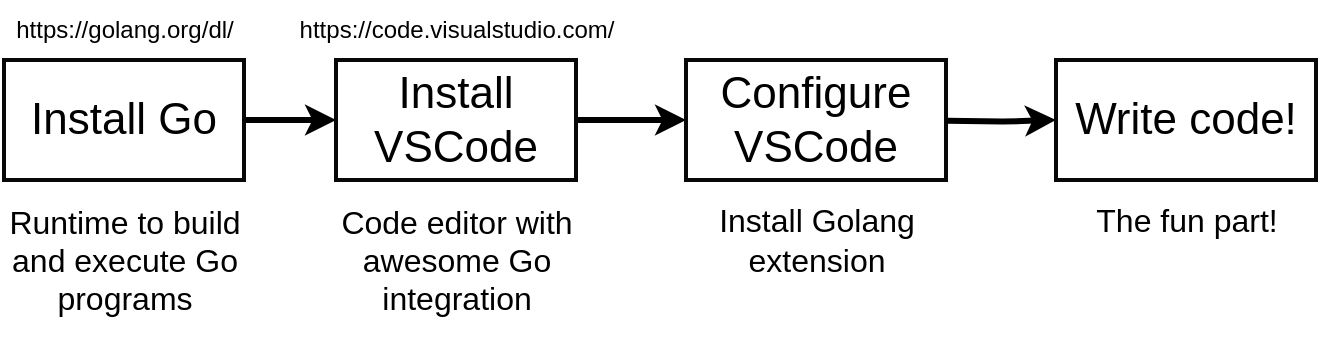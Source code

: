<mxfile version="24.7.8" pages="21">
  <diagram name="001 - install" id="1sOIqVLiAoU9d34dLe9J">
    <mxGraphModel dx="1221" dy="618" grid="1" gridSize="10" guides="1" tooltips="1" connect="1" arrows="1" fold="1" page="1" pageScale="1" pageWidth="850" pageHeight="1100" math="0" shadow="0">
      <root>
        <mxCell id="0" />
        <mxCell id="1" parent="0" />
        <mxCell id="shQYFTKHpiDTHsXxEG01-1" style="edgeStyle=orthogonalEdgeStyle;rounded=0;html=1;exitX=1;exitY=0.5;startArrow=none;startFill=0;endArrow=classic;endFill=1;jettySize=auto;orthogonalLoop=1;strokeColor=#000000;strokeWidth=3;fontSize=22;fontColor=#000000;" edge="1" parent="1" source="shQYFTKHpiDTHsXxEG01-2" target="shQYFTKHpiDTHsXxEG01-4">
          <mxGeometry relative="1" as="geometry" />
        </mxCell>
        <mxCell id="shQYFTKHpiDTHsXxEG01-2" value="Install Go" style="rounded=0;whiteSpace=wrap;html=1;shadow=0;labelBackgroundColor=none;strokeColor=#080808;strokeWidth=2;fillColor=#ffffff;fontSize=22;fontColor=#000000;align=center;" vertex="1" parent="1">
          <mxGeometry x="263" y="250" width="120" height="60" as="geometry" />
        </mxCell>
        <mxCell id="shQYFTKHpiDTHsXxEG01-3" style="edgeStyle=orthogonalEdgeStyle;rounded=0;html=1;exitX=1;exitY=0.5;startArrow=none;startFill=0;endArrow=classic;endFill=1;jettySize=auto;orthogonalLoop=1;strokeColor=#000000;strokeWidth=3;fontSize=22;fontColor=#000000;" edge="1" parent="1" source="shQYFTKHpiDTHsXxEG01-4" target="shQYFTKHpiDTHsXxEG01-5">
          <mxGeometry relative="1" as="geometry" />
        </mxCell>
        <mxCell id="shQYFTKHpiDTHsXxEG01-4" value="Install VSCode" style="rounded=0;whiteSpace=wrap;html=1;shadow=0;labelBackgroundColor=none;strokeColor=#080808;strokeWidth=2;fillColor=#ffffff;fontSize=22;fontColor=#000000;align=center;" vertex="1" parent="1">
          <mxGeometry x="429" y="250" width="120" height="60" as="geometry" />
        </mxCell>
        <mxCell id="shQYFTKHpiDTHsXxEG01-5" value="Configure VSCode" style="rounded=0;whiteSpace=wrap;html=1;shadow=0;labelBackgroundColor=none;strokeColor=#080808;strokeWidth=2;fillColor=#ffffff;fontSize=22;fontColor=#000000;align=center;" vertex="1" parent="1">
          <mxGeometry x="604" y="250" width="130" height="60" as="geometry" />
        </mxCell>
        <mxCell id="shQYFTKHpiDTHsXxEG01-6" value="Runtime to build and execute Go programs" style="text;html=1;strokeColor=none;fillColor=none;align=center;verticalAlign=middle;whiteSpace=wrap;rounded=0;shadow=0;labelBackgroundColor=none;fontSize=16;fontColor=#000000;" vertex="1" parent="1">
          <mxGeometry x="261" y="310" width="125" height="80" as="geometry" />
        </mxCell>
        <mxCell id="shQYFTKHpiDTHsXxEG01-7" value="Code editor with awesome Go integration" style="text;html=1;strokeColor=none;fillColor=none;align=center;verticalAlign=middle;whiteSpace=wrap;rounded=0;shadow=0;labelBackgroundColor=none;fontSize=16;fontColor=#000000;" vertex="1" parent="1">
          <mxGeometry x="427" y="310" width="125" height="80" as="geometry" />
        </mxCell>
        <mxCell id="shQYFTKHpiDTHsXxEG01-8" value="Install Golang extension" style="text;html=1;strokeColor=none;fillColor=none;align=center;verticalAlign=middle;whiteSpace=wrap;rounded=0;shadow=0;labelBackgroundColor=none;fontSize=16;fontColor=#000000;" vertex="1" parent="1">
          <mxGeometry x="607" y="320" width="125" height="40" as="geometry" />
        </mxCell>
        <mxCell id="shQYFTKHpiDTHsXxEG01-9" value="https://golang.org/dl/" style="text;html=1;strokeColor=none;fillColor=none;align=center;verticalAlign=middle;whiteSpace=wrap;rounded=0;shadow=0;labelBackgroundColor=none;fontSize=12;fontColor=#000000;" vertex="1" parent="1">
          <mxGeometry x="261" y="220" width="125" height="30" as="geometry" />
        </mxCell>
        <mxCell id="shQYFTKHpiDTHsXxEG01-10" value="https://code.visualstudio.com/" style="text;html=1;strokeColor=none;fillColor=none;align=center;verticalAlign=middle;whiteSpace=wrap;rounded=0;shadow=0;labelBackgroundColor=none;fontSize=12;fontColor=#000000;" vertex="1" parent="1">
          <mxGeometry x="427" y="220" width="125" height="30" as="geometry" />
        </mxCell>
        <mxCell id="shQYFTKHpiDTHsXxEG01-11" style="edgeStyle=orthogonalEdgeStyle;rounded=0;html=1;exitX=1;exitY=0.5;startArrow=none;startFill=0;endArrow=classic;endFill=1;jettySize=auto;orthogonalLoop=1;strokeColor=#000000;strokeWidth=3;fontSize=22;fontColor=#000000;" edge="1" parent="1" target="shQYFTKHpiDTHsXxEG01-12">
          <mxGeometry relative="1" as="geometry">
            <mxPoint x="734.333" y="280.333" as="sourcePoint" />
          </mxGeometry>
        </mxCell>
        <mxCell id="shQYFTKHpiDTHsXxEG01-12" value="Write code!" style="rounded=0;whiteSpace=wrap;html=1;shadow=0;labelBackgroundColor=none;strokeColor=#080808;strokeWidth=2;fillColor=#ffffff;fontSize=22;fontColor=#000000;align=center;" vertex="1" parent="1">
          <mxGeometry x="789" y="250" width="130" height="60" as="geometry" />
        </mxCell>
        <mxCell id="shQYFTKHpiDTHsXxEG01-13" value="The fun part!" style="text;html=1;strokeColor=none;fillColor=none;align=center;verticalAlign=middle;whiteSpace=wrap;rounded=0;shadow=0;labelBackgroundColor=none;fontSize=16;fontColor=#000000;" vertex="1" parent="1">
          <mxGeometry x="792" y="320" width="125" height="20" as="geometry" />
        </mxCell>
      </root>
    </mxGraphModel>
  </diagram>
  <diagram name="002 - cards" id="WTGTuRDe6Elg5yLQOxI1">
    <mxGraphModel dx="990" dy="431" grid="1" gridSize="10" guides="1" tooltips="1" connect="1" arrows="1" fold="1" page="1" pageScale="1" pageWidth="1100" pageHeight="850" background="#ffffff" math="0" shadow="0">
      <root>
        <mxCell id="0" />
        <mxCell id="1" parent="0" />
        <mxCell id="2" value="" style="rounded=0;whiteSpace=wrap;html=1;shadow=0;labelBackgroundColor=none;strokeColor=#080808;strokeWidth=2;fillColor=#ffffff;fontSize=22;fontColor=#000000;align=center;" vertex="1" parent="1">
          <mxGeometry x="320" y="205" width="240" height="405" as="geometry" />
        </mxCell>
        <mxCell id="3" value="Cards" style="text;html=1;strokeColor=none;fillColor=none;align=center;verticalAlign=middle;whiteSpace=wrap;rounded=0;shadow=0;labelBackgroundColor=none;fontSize=32;fontColor=#000000;" vertex="1" parent="1">
          <mxGeometry x="390" y="170" width="100" height="30" as="geometry" />
        </mxCell>
        <mxCell id="14" style="edgeStyle=orthogonalEdgeStyle;rounded=0;html=1;exitX=1;exitY=0.5;startArrow=none;startFill=0;endArrow=classic;endFill=1;jettySize=auto;orthogonalLoop=1;strokeColor=#000000;strokeWidth=3;fontSize=22;fontColor=#000000;" edge="1" parent="1" source="4">
          <mxGeometry relative="1" as="geometry">
            <mxPoint x="600" y="245" as="targetPoint" />
          </mxGeometry>
        </mxCell>
        <mxCell id="4" value="newDeck" style="rounded=0;whiteSpace=wrap;html=1;shadow=0;labelBackgroundColor=none;strokeColor=#080808;strokeWidth=2;fillColor=#ffffff;fontSize=22;fontColor=#000000;align=center;" vertex="1" parent="1">
          <mxGeometry x="345" y="220" width="190" height="50" as="geometry" />
        </mxCell>
        <mxCell id="8" value="print" style="rounded=0;whiteSpace=wrap;html=1;shadow=0;labelBackgroundColor=none;strokeColor=#080808;strokeWidth=2;fillColor=#ffffff;fontSize=22;fontColor=#000000;align=center;" vertex="1" parent="1">
          <mxGeometry x="345" y="284" width="190" height="50" as="geometry" />
        </mxCell>
        <mxCell id="9" value="shuffle" style="rounded=0;whiteSpace=wrap;html=1;shadow=0;labelBackgroundColor=none;strokeColor=#080808;strokeWidth=2;fillColor=#ffffff;fontSize=22;fontColor=#000000;align=center;" vertex="1" parent="1">
          <mxGeometry x="345" y="348" width="190" height="50" as="geometry" />
        </mxCell>
        <mxCell id="10" value="deal" style="rounded=0;whiteSpace=wrap;html=1;shadow=0;labelBackgroundColor=none;strokeColor=#080808;strokeWidth=2;fillColor=#ffffff;fontSize=22;fontColor=#000000;align=center;" vertex="1" parent="1">
          <mxGeometry x="345" y="412" width="190" height="50" as="geometry" />
        </mxCell>
        <mxCell id="11" value="saveToFile" style="rounded=0;whiteSpace=wrap;html=1;shadow=0;labelBackgroundColor=none;strokeColor=#080808;strokeWidth=2;fillColor=#ffffff;fontSize=22;fontColor=#000000;align=center;" vertex="1" parent="1">
          <mxGeometry x="345" y="476" width="190" height="50" as="geometry" />
        </mxCell>
        <mxCell id="13" value="newDeckFromFile" style="rounded=0;whiteSpace=wrap;html=1;shadow=0;labelBackgroundColor=none;strokeColor=#080808;strokeWidth=2;fillColor=#ffffff;fontSize=22;fontColor=#000000;align=center;" vertex="1" parent="1">
          <mxGeometry x="345" y="540" width="190" height="50" as="geometry" />
        </mxCell>
        <mxCell id="15" value="Create a list of playing cards. &amp;nbsp;Essentially an array of strings" style="text;html=1;strokeColor=none;fillColor=none;align=left;verticalAlign=middle;whiteSpace=wrap;rounded=0;shadow=0;labelBackgroundColor=none;fontSize=14;fontColor=#000000;" vertex="1" parent="1">
          <mxGeometry x="602" y="218" width="170" height="55" as="geometry" />
        </mxCell>
        <mxCell id="16" style="edgeStyle=orthogonalEdgeStyle;rounded=0;html=1;exitX=1;exitY=0.5;startArrow=none;startFill=0;endArrow=classic;endFill=1;jettySize=auto;orthogonalLoop=1;strokeColor=#000000;strokeWidth=3;fontSize=22;fontColor=#000000;" edge="1" parent="1">
          <mxGeometry relative="1" as="geometry">
            <mxPoint x="600" y="309" as="targetPoint" />
            <mxPoint x="535" y="309" as="sourcePoint" />
          </mxGeometry>
        </mxCell>
        <mxCell id="17" value="Log out the contents of a deck of cards" style="text;html=1;strokeColor=none;fillColor=none;align=left;verticalAlign=middle;whiteSpace=wrap;rounded=0;shadow=0;labelBackgroundColor=none;fontSize=14;fontColor=#000000;" vertex="1" parent="1">
          <mxGeometry x="602" y="282" width="170" height="55" as="geometry" />
        </mxCell>
        <mxCell id="18" style="edgeStyle=orthogonalEdgeStyle;rounded=0;html=1;exitX=1;exitY=0.5;startArrow=none;startFill=0;endArrow=classic;endFill=1;jettySize=auto;orthogonalLoop=1;strokeColor=#000000;strokeWidth=3;fontSize=22;fontColor=#000000;" edge="1" parent="1">
          <mxGeometry relative="1" as="geometry">
            <mxPoint x="600" y="373" as="targetPoint" />
            <mxPoint x="535" y="373" as="sourcePoint" />
          </mxGeometry>
        </mxCell>
        <mxCell id="19" value="Shuffles all the cards in a deck" style="text;html=1;strokeColor=none;fillColor=none;align=left;verticalAlign=middle;whiteSpace=wrap;rounded=0;shadow=0;labelBackgroundColor=none;fontSize=14;fontColor=#000000;" vertex="1" parent="1">
          <mxGeometry x="602" y="346" width="170" height="55" as="geometry" />
        </mxCell>
        <mxCell id="20" style="edgeStyle=orthogonalEdgeStyle;rounded=0;html=1;exitX=1;exitY=0.5;startArrow=none;startFill=0;endArrow=classic;endFill=1;jettySize=auto;orthogonalLoop=1;strokeColor=#000000;strokeWidth=3;fontSize=22;fontColor=#000000;" edge="1" parent="1">
          <mxGeometry relative="1" as="geometry">
            <mxPoint x="600" y="437" as="targetPoint" />
            <mxPoint x="535" y="437" as="sourcePoint" />
          </mxGeometry>
        </mxCell>
        <mxCell id="21" value="Create a &#39;hand&#39; of cards." style="text;html=1;strokeColor=none;fillColor=none;align=left;verticalAlign=middle;whiteSpace=wrap;rounded=0;shadow=0;labelBackgroundColor=none;fontSize=14;fontColor=#000000;" vertex="1" parent="1">
          <mxGeometry x="602" y="410" width="170" height="55" as="geometry" />
        </mxCell>
        <mxCell id="22" style="edgeStyle=orthogonalEdgeStyle;rounded=0;html=1;exitX=1;exitY=0.5;startArrow=none;startFill=0;endArrow=classic;endFill=1;jettySize=auto;orthogonalLoop=1;strokeColor=#000000;strokeWidth=3;fontSize=22;fontColor=#000000;" edge="1" parent="1">
          <mxGeometry relative="1" as="geometry">
            <mxPoint x="600" y="501" as="targetPoint" />
            <mxPoint x="535" y="501" as="sourcePoint" />
          </mxGeometry>
        </mxCell>
        <mxCell id="23" value="Save a list of cards to a file on the local machine" style="text;html=1;strokeColor=none;fillColor=none;align=left;verticalAlign=middle;whiteSpace=wrap;rounded=0;shadow=0;labelBackgroundColor=none;fontSize=14;fontColor=#000000;" vertex="1" parent="1">
          <mxGeometry x="602" y="474" width="170" height="55" as="geometry" />
        </mxCell>
        <mxCell id="24" style="edgeStyle=orthogonalEdgeStyle;rounded=0;html=1;exitX=1;exitY=0.5;startArrow=none;startFill=0;endArrow=classic;endFill=1;jettySize=auto;orthogonalLoop=1;strokeColor=#000000;strokeWidth=3;fontSize=22;fontColor=#000000;" edge="1" parent="1">
          <mxGeometry relative="1" as="geometry">
            <mxPoint x="600" y="565" as="targetPoint" />
            <mxPoint x="535" y="565" as="sourcePoint" />
          </mxGeometry>
        </mxCell>
        <mxCell id="25" value="Load a list of cards from the local machine" style="text;html=1;strokeColor=none;fillColor=none;align=left;verticalAlign=middle;whiteSpace=wrap;rounded=0;shadow=0;labelBackgroundColor=none;fontSize=14;fontColor=#000000;" vertex="1" parent="1">
          <mxGeometry x="602" y="538" width="170" height="55" as="geometry" />
        </mxCell>
      </root>
    </mxGraphModel>
  </diagram>
  <diagram name="021 - compilation" id="qFHZLvcX5Fn4wB5Y_NvZ">
    <mxGraphModel dx="1238" dy="539" grid="1" gridSize="10" guides="1" tooltips="1" connect="1" arrows="1" fold="1" page="1" pageScale="1" pageWidth="1100" pageHeight="850" background="#ffffff" math="0" shadow="0">
      <root>
        <mxCell id="0" />
        <mxCell id="1" parent="0" />
        <mxCell id="20" style="edgeStyle=orthogonalEdgeStyle;rounded=0;html=1;exitX=0.5;exitY=1;entryX=0.5;entryY=0;startArrow=none;startFill=0;endArrow=classic;endFill=1;jettySize=auto;orthogonalLoop=1;strokeColor=#000000;strokeWidth=3;fontSize=22;fontColor=#000000;" edge="1" parent="1" target="13">
          <mxGeometry relative="1" as="geometry">
            <mxPoint x="433" y="230" as="sourcePoint" />
          </mxGeometry>
        </mxCell>
        <mxCell id="2" value="" style="rounded=0;whiteSpace=wrap;html=1;shadow=0;labelBackgroundColor=none;strokeColor=#080808;strokeWidth=2;fillColor=#ffffff;fontSize=32;fontColor=#000000;align=center;" vertex="1" parent="1">
          <mxGeometry x="401" y="120" width="333" height="110" as="geometry" />
        </mxCell>
        <mxCell id="3" value="Raw Source Code" style="text;html=1;strokeColor=none;fillColor=none;align=center;verticalAlign=middle;whiteSpace=wrap;rounded=0;shadow=0;labelBackgroundColor=none;fontSize=32;fontColor=#000000;" vertex="1" parent="1">
          <mxGeometry x="400" y="90" width="330" height="20" as="geometry" />
        </mxCell>
        <mxCell id="4" value="main.go" style="rounded=0;whiteSpace=wrap;html=1;shadow=0;labelBackgroundColor=none;strokeColor=#080808;strokeWidth=2;fillColor=#ffffff;fontSize=32;fontColor=#000000;align=center;" vertex="1" parent="1">
          <mxGeometry x="493" y="145" width="150" height="60" as="geometry" />
        </mxCell>
        <mxCell id="22" style="edgeStyle=orthogonalEdgeStyle;rounded=0;html=1;exitX=0.5;exitY=1;entryX=0.5;entryY=0;startArrow=none;startFill=0;endArrow=classic;endFill=1;jettySize=auto;orthogonalLoop=1;strokeColor=#000000;strokeWidth=3;fontSize=22;fontColor=#000000;" edge="1" parent="1" source="8" target="10">
          <mxGeometry relative="1" as="geometry" />
        </mxCell>
        <mxCell id="8" value="Go Compiler" style="rounded=0;whiteSpace=wrap;html=1;shadow=0;labelBackgroundColor=none;strokeColor=#080808;strokeWidth=2;fillColor=#ffffff;fontSize=22;fontColor=#000000;align=center;" vertex="1" parent="1">
          <mxGeometry x="322" y="340" width="222" height="40" as="geometry" />
        </mxCell>
        <mxCell id="23" style="edgeStyle=orthogonalEdgeStyle;rounded=0;html=1;exitX=0.5;exitY=1;entryX=0.5;entryY=0;startArrow=none;startFill=0;endArrow=classic;endFill=1;jettySize=auto;orthogonalLoop=1;strokeColor=#000000;strokeWidth=3;fontSize=22;fontColor=#000000;" edge="1" parent="1" source="10" target="19">
          <mxGeometry relative="1" as="geometry" />
        </mxCell>
        <mxCell id="10" value="Executable Program" style="rounded=0;whiteSpace=wrap;html=1;shadow=0;labelBackgroundColor=none;strokeColor=#080808;strokeWidth=2;fillColor=#ffffff;fontSize=22;fontColor=#000000;align=center;" vertex="1" parent="1">
          <mxGeometry x="321" y="420" width="223" height="40" as="geometry" />
        </mxCell>
        <mxCell id="11" value="How do we run the code in our project?" style="rounded=0;whiteSpace=wrap;html=1;shadow=0;labelBackgroundColor=none;strokeColor=#6c8ebf;strokeWidth=2;fillColor=#dae8fc;fontSize=22;fontColor=#000000;align=center;" vertex="1" parent="1">
          <mxGeometry x="90" y="100" width="210" height="65" as="geometry" />
        </mxCell>
        <mxCell id="21" style="edgeStyle=orthogonalEdgeStyle;rounded=0;html=1;exitX=0.5;exitY=1;entryX=0.5;entryY=0;startArrow=none;startFill=0;endArrow=classic;endFill=1;jettySize=auto;orthogonalLoop=1;strokeColor=#000000;strokeWidth=3;fontSize=22;fontColor=#000000;" edge="1" parent="1" source="13" target="8">
          <mxGeometry relative="1" as="geometry" />
        </mxCell>
        <mxCell id="13" value="go &lt;b&gt;run&lt;/b&gt; main.go" style="rounded=0;whiteSpace=wrap;html=1;shadow=0;labelBackgroundColor=none;strokeColor=#080808;strokeWidth=2;fillColor=#ffffff;fontSize=22;fontColor=#000000;align=center;fontStyle=2" vertex="1" parent="1">
          <mxGeometry x="322" y="260" width="222" height="40" as="geometry" />
        </mxCell>
        <mxCell id="19" value="Runs the program" style="rounded=0;whiteSpace=wrap;html=1;shadow=0;labelBackgroundColor=none;strokeColor=#080808;strokeWidth=2;fillColor=#ffffff;fontSize=22;fontColor=#000000;align=center;" vertex="1" parent="1">
          <mxGeometry x="321" y="500" width="223" height="40" as="geometry" />
        </mxCell>
        <mxCell id="24" style="edgeStyle=orthogonalEdgeStyle;rounded=0;html=1;exitX=0.5;exitY=1;entryX=0.5;entryY=0;startArrow=none;startFill=0;endArrow=classic;endFill=1;jettySize=auto;orthogonalLoop=1;strokeColor=#000000;strokeWidth=3;fontSize=22;fontColor=#000000;" edge="1" target="30" parent="1">
          <mxGeometry relative="1" as="geometry">
            <mxPoint x="713" y="230" as="sourcePoint" />
          </mxGeometry>
        </mxCell>
        <mxCell id="25" style="edgeStyle=orthogonalEdgeStyle;rounded=0;html=1;exitX=0.5;exitY=1;entryX=0.5;entryY=0;startArrow=none;startFill=0;endArrow=classic;endFill=1;jettySize=auto;orthogonalLoop=1;strokeColor=#000000;strokeWidth=3;fontSize=22;fontColor=#000000;" edge="1" source="26" target="28" parent="1">
          <mxGeometry relative="1" as="geometry" />
        </mxCell>
        <mxCell id="26" value="Go Compiler" style="rounded=0;whiteSpace=wrap;html=1;shadow=0;labelBackgroundColor=none;strokeColor=#080808;strokeWidth=2;fillColor=#ffffff;fontSize=22;fontColor=#000000;align=center;" vertex="1" parent="1">
          <mxGeometry x="602" y="340" width="222" height="40" as="geometry" />
        </mxCell>
        <mxCell id="28" value="Executable Program" style="rounded=0;whiteSpace=wrap;html=1;shadow=0;labelBackgroundColor=none;strokeColor=#080808;strokeWidth=2;fillColor=#ffffff;fontSize=22;fontColor=#000000;align=center;" vertex="1" parent="1">
          <mxGeometry x="601" y="420" width="223" height="40" as="geometry" />
        </mxCell>
        <mxCell id="29" style="edgeStyle=orthogonalEdgeStyle;rounded=0;html=1;exitX=0.5;exitY=1;entryX=0.5;entryY=0;startArrow=none;startFill=0;endArrow=classic;endFill=1;jettySize=auto;orthogonalLoop=1;strokeColor=#000000;strokeWidth=3;fontSize=22;fontColor=#000000;" edge="1" source="30" target="26" parent="1">
          <mxGeometry relative="1" as="geometry" />
        </mxCell>
        <mxCell id="30" value="go &lt;b&gt;build&lt;/b&gt; main.go" style="rounded=0;whiteSpace=wrap;html=1;shadow=0;labelBackgroundColor=none;strokeColor=#080808;strokeWidth=2;fillColor=#ffffff;fontSize=22;fontColor=#000000;align=center;fontStyle=2" vertex="1" parent="1">
          <mxGeometry x="602" y="260" width="222" height="40" as="geometry" />
        </mxCell>
        <mxCell id="32" value="build" style="text;html=1;strokeColor=none;fillColor=none;align=center;verticalAlign=middle;whiteSpace=wrap;rounded=0;shadow=0;labelBackgroundColor=none;fontSize=32;fontColor=#000000;fontStyle=2" vertex="1" parent="1">
          <mxGeometry x="840" y="270" width="70" height="20" as="geometry" />
        </mxCell>
        <mxCell id="33" value="run" style="text;html=1;strokeColor=none;fillColor=none;align=center;verticalAlign=middle;whiteSpace=wrap;rounded=0;shadow=0;labelBackgroundColor=none;fontSize=32;fontColor=#000000;fontStyle=2" vertex="1" parent="1">
          <mxGeometry x="250" y="270" width="70" height="20" as="geometry" />
        </mxCell>
      </root>
    </mxGraphModel>
  </diagram>
  <diagram name="021 - questions" id="Zis7H-upGrrTJ5naDol-">
    <mxGraphModel dx="1238" dy="539" grid="1" gridSize="10" guides="1" tooltips="1" connect="1" arrows="1" fold="1" page="1" pageScale="1" pageWidth="1100" pageHeight="850" background="#ffffff" math="0" shadow="0">
      <root>
        <mxCell id="0" />
        <mxCell id="1" parent="0" />
        <mxCell id="2" value="How do we run the code in our project?" style="rounded=0;whiteSpace=wrap;html=1;shadow=0;labelBackgroundColor=none;strokeColor=#6c8ebf;strokeWidth=2;fillColor=#dae8fc;fontSize=32;fontColor=#000000;align=center;" vertex="1" parent="1">
          <mxGeometry x="235" y="150" width="290" height="130" as="geometry" />
        </mxCell>
        <mxCell id="3" value="Questions!" style="text;html=1;strokeColor=none;fillColor=none;align=center;verticalAlign=middle;whiteSpace=wrap;rounded=0;shadow=0;labelBackgroundColor=none;fontSize=32;fontColor=#000000;fontStyle=5" vertex="1" parent="1">
          <mxGeometry x="445" y="80" width="200" height="50" as="geometry" />
        </mxCell>
        <mxCell id="4" value="What does &#39;&lt;i&gt;package main&lt;/i&gt;&#39; mean?" style="rounded=0;whiteSpace=wrap;html=1;shadow=0;labelBackgroundColor=none;strokeColor=#82b366;strokeWidth=2;fillColor=#d5e8d4;fontSize=32;fontColor=#000000;align=center;" vertex="1" parent="1">
          <mxGeometry x="580" y="150" width="290" height="130" as="geometry" />
        </mxCell>
        <mxCell id="5" value="What does &#39;&lt;i&gt;import &quot;fmt&quot;&lt;/i&gt;&#39; mean?" style="rounded=0;whiteSpace=wrap;html=1;shadow=0;labelBackgroundColor=none;strokeColor=#b85450;strokeWidth=2;fillColor=#f8cecc;fontSize=32;fontColor=#000000;align=center;" vertex="1" parent="1">
          <mxGeometry x="235" y="300" width="290" height="130" as="geometry" />
        </mxCell>
        <mxCell id="6" value="How is the main.go file organized?" style="rounded=0;whiteSpace=wrap;html=1;shadow=0;labelBackgroundColor=none;strokeColor=#d79b00;strokeWidth=2;fillColor=#ffe6cc;fontSize=32;fontColor=#000000;align=center;" vertex="1" parent="1">
          <mxGeometry x="405" y="460" width="290" height="130" as="geometry" />
        </mxCell>
        <mxCell id="7" value="What&#39;s that &#39;&lt;i&gt;func&#39; &lt;/i&gt;thing?" style="rounded=0;whiteSpace=wrap;html=1;shadow=0;labelBackgroundColor=none;strokeColor=#9673a6;strokeWidth=2;fillColor=#e1d5e7;fontSize=32;fontColor=#000000;align=center;" vertex="1" parent="1">
          <mxGeometry x="575" y="300" width="290" height="130" as="geometry" />
        </mxCell>
      </root>
    </mxGraphModel>
  </diagram>
  <diagram name="003 - go cli" id="GLYLQaeOwoVmFS0K9YRH">
    <mxGraphModel dx="1238" dy="539" grid="1" gridSize="10" guides="1" tooltips="1" connect="1" arrows="1" fold="1" page="1" pageScale="1" pageWidth="1100" pageHeight="850" background="#ffffff" math="0" shadow="0">
      <root>
        <mxCell id="0" />
        <mxCell id="1" parent="0" />
        <mxCell id="2" value="" style="rounded=0;whiteSpace=wrap;html=1;shadow=0;labelBackgroundColor=none;strokeColor=#080808;strokeWidth=2;fillColor=#ffffff;fontSize=14;fontColor=#000000;align=left;" vertex="1" parent="1">
          <mxGeometry x="310" y="110" width="240" height="500" as="geometry" />
        </mxCell>
        <mxCell id="3" value="Go CLI" style="text;html=1;strokeColor=none;fillColor=none;align=center;verticalAlign=middle;whiteSpace=wrap;rounded=0;shadow=0;labelBackgroundColor=none;fontSize=32;fontColor=#000000;" vertex="1" parent="1">
          <mxGeometry x="315" y="78" width="230" height="30" as="geometry" />
        </mxCell>
        <mxCell id="11" style="edgeStyle=orthogonalEdgeStyle;rounded=0;html=1;exitX=1;exitY=0.5;startArrow=none;startFill=0;endArrow=classic;endFill=1;jettySize=auto;orthogonalLoop=1;strokeColor=#000000;strokeWidth=3;fontSize=32;fontColor=#000000;" edge="1" parent="1" source="6">
          <mxGeometry relative="1" as="geometry">
            <mxPoint x="590" y="160" as="targetPoint" />
          </mxGeometry>
        </mxCell>
        <mxCell id="6" value="go build" style="rounded=0;whiteSpace=wrap;html=1;shadow=0;labelBackgroundColor=none;strokeColor=#080808;strokeWidth=2;fillColor=#ffffff;fontSize=32;fontColor=#000000;align=center;flipV=1;" vertex="1" parent="1">
          <mxGeometry x="330" y="130" width="200" height="60" as="geometry" />
        </mxCell>
        <mxCell id="7" value="go run" style="rounded=0;whiteSpace=wrap;html=1;shadow=0;labelBackgroundColor=none;strokeColor=#080808;strokeWidth=2;fillColor=#ffffff;fontSize=32;fontColor=#000000;align=center;flipV=1;" vertex="1" parent="1">
          <mxGeometry x="330" y="210" width="200" height="60" as="geometry" />
        </mxCell>
        <mxCell id="8" value="go fmt" style="rounded=0;whiteSpace=wrap;html=1;shadow=0;labelBackgroundColor=none;strokeColor=#080808;strokeWidth=2;fillColor=#ffffff;fontSize=32;fontColor=#000000;align=center;flipV=1;" vertex="1" parent="1">
          <mxGeometry x="330" y="290" width="200" height="60" as="geometry" />
        </mxCell>
        <mxCell id="9" value="go install" style="rounded=0;whiteSpace=wrap;html=1;shadow=0;labelBackgroundColor=none;strokeColor=#080808;strokeWidth=2;fillColor=#ffffff;fontSize=32;fontColor=#000000;align=center;flipV=1;" vertex="1" parent="1">
          <mxGeometry x="330" y="370" width="200" height="60" as="geometry" />
        </mxCell>
        <mxCell id="10" value="go test" style="rounded=0;whiteSpace=wrap;html=1;shadow=0;labelBackgroundColor=none;strokeColor=#080808;strokeWidth=2;fillColor=#ffffff;fontSize=32;fontColor=#000000;align=center;flipV=1;" vertex="1" parent="1">
          <mxGeometry x="330" y="530" width="200" height="60" as="geometry" />
        </mxCell>
        <mxCell id="12" value="Compiles a bunch of go source code files" style="text;html=1;strokeColor=none;fillColor=none;align=left;verticalAlign=middle;whiteSpace=wrap;rounded=0;shadow=0;labelBackgroundColor=none;fontSize=16;fontColor=#000000;" vertex="1" parent="1">
          <mxGeometry x="600" y="135" width="240" height="50" as="geometry" />
        </mxCell>
        <mxCell id="13" style="edgeStyle=orthogonalEdgeStyle;rounded=0;html=1;exitX=1;exitY=0.5;startArrow=none;startFill=0;endArrow=classic;endFill=1;jettySize=auto;orthogonalLoop=1;strokeColor=#000000;strokeWidth=3;fontSize=32;fontColor=#000000;" edge="1" parent="1">
          <mxGeometry relative="1" as="geometry">
            <mxPoint x="590" y="240" as="targetPoint" />
            <mxPoint x="530" y="240" as="sourcePoint" />
          </mxGeometry>
        </mxCell>
        <mxCell id="14" value="Compiles and executes one or two files" style="text;html=1;strokeColor=none;fillColor=none;align=left;verticalAlign=middle;whiteSpace=wrap;rounded=0;shadow=0;labelBackgroundColor=none;fontSize=16;fontColor=#000000;" vertex="1" parent="1">
          <mxGeometry x="600" y="215" width="240" height="50" as="geometry" />
        </mxCell>
        <mxCell id="17" style="edgeStyle=orthogonalEdgeStyle;rounded=0;html=1;exitX=1;exitY=0.5;startArrow=none;startFill=0;endArrow=classic;endFill=1;jettySize=auto;orthogonalLoop=1;strokeColor=#000000;strokeWidth=3;fontSize=32;fontColor=#000000;" edge="1" parent="1">
          <mxGeometry relative="1" as="geometry">
            <mxPoint x="590" y="320" as="targetPoint" />
            <mxPoint x="530" y="320" as="sourcePoint" />
          </mxGeometry>
        </mxCell>
        <mxCell id="18" value="Formats all the code in each file in the current directory" style="text;html=1;strokeColor=none;fillColor=none;align=left;verticalAlign=middle;whiteSpace=wrap;rounded=0;shadow=0;labelBackgroundColor=none;fontSize=16;fontColor=#000000;" vertex="1" parent="1">
          <mxGeometry x="600" y="295" width="240" height="50" as="geometry" />
        </mxCell>
        <mxCell id="19" style="edgeStyle=orthogonalEdgeStyle;rounded=0;html=1;exitX=1;exitY=0.5;startArrow=none;startFill=0;endArrow=classic;endFill=1;jettySize=auto;orthogonalLoop=1;strokeColor=#000000;strokeWidth=3;fontSize=32;fontColor=#000000;" edge="1" parent="1">
          <mxGeometry relative="1" as="geometry">
            <mxPoint x="590" y="400" as="targetPoint" />
            <mxPoint x="530" y="400" as="sourcePoint" />
          </mxGeometry>
        </mxCell>
        <mxCell id="20" value="Compiles and &quot;installs&quot; a package.&amp;nbsp;" style="text;html=1;strokeColor=none;fillColor=none;align=left;verticalAlign=middle;whiteSpace=wrap;rounded=0;shadow=0;labelBackgroundColor=none;fontSize=16;fontColor=#000000;" vertex="1" parent="1">
          <mxGeometry x="600" y="375" width="240" height="50" as="geometry" />
        </mxCell>
        <mxCell id="21" value="go get" style="rounded=0;whiteSpace=wrap;html=1;shadow=0;labelBackgroundColor=none;strokeColor=#080808;strokeWidth=2;fillColor=#ffffff;fontSize=32;fontColor=#000000;align=center;flipV=1;" vertex="1" parent="1">
          <mxGeometry x="330" y="450" width="200" height="60" as="geometry" />
        </mxCell>
        <mxCell id="22" style="edgeStyle=orthogonalEdgeStyle;rounded=0;html=1;exitX=1;exitY=0.5;startArrow=none;startFill=0;endArrow=classic;endFill=1;jettySize=auto;orthogonalLoop=1;strokeColor=#000000;strokeWidth=3;fontSize=32;fontColor=#000000;" edge="1" parent="1">
          <mxGeometry relative="1" as="geometry">
            <mxPoint x="590" y="480" as="targetPoint" />
            <mxPoint x="530" y="480" as="sourcePoint" />
          </mxGeometry>
        </mxCell>
        <mxCell id="23" value="Downloads the raw source code of someone else&#39;s package" style="text;html=1;strokeColor=none;fillColor=none;align=left;verticalAlign=middle;whiteSpace=wrap;rounded=0;shadow=0;labelBackgroundColor=none;fontSize=16;fontColor=#000000;" vertex="1" parent="1">
          <mxGeometry x="600" y="455" width="240" height="50" as="geometry" />
        </mxCell>
        <mxCell id="24" style="edgeStyle=orthogonalEdgeStyle;rounded=0;html=1;exitX=1;exitY=0.5;startArrow=none;startFill=0;endArrow=classic;endFill=1;jettySize=auto;orthogonalLoop=1;strokeColor=#000000;strokeWidth=3;fontSize=32;fontColor=#000000;" edge="1" parent="1">
          <mxGeometry relative="1" as="geometry">
            <mxPoint x="590" y="560" as="targetPoint" />
            <mxPoint x="530" y="560" as="sourcePoint" />
          </mxGeometry>
        </mxCell>
        <mxCell id="25" value="Runs any tests associated with the current project" style="text;html=1;strokeColor=none;fillColor=none;align=left;verticalAlign=middle;whiteSpace=wrap;rounded=0;shadow=0;labelBackgroundColor=none;fontSize=16;fontColor=#000000;" vertex="1" parent="1">
          <mxGeometry x="600" y="535" width="240" height="50" as="geometry" />
        </mxCell>
        <mxCell id="26" style="edgeStyle=orthogonalEdgeStyle;rounded=0;html=1;exitX=0.5;exitY=1;entryX=0.5;entryY=1;startArrow=none;startFill=0;endArrow=classic;endFill=1;jettySize=auto;orthogonalLoop=1;strokeColor=#000000;strokeWidth=3;fontSize=16;fontColor=#000000;" edge="1" parent="1" source="25" target="25">
          <mxGeometry relative="1" as="geometry" />
        </mxCell>
        <mxCell id="27" value="How do we run the code in our project?" style="rounded=0;whiteSpace=wrap;html=1;shadow=0;labelBackgroundColor=none;strokeColor=#6c8ebf;strokeWidth=2;fillColor=#dae8fc;fontSize=22;fontColor=#000000;align=center;" vertex="1" parent="1">
          <mxGeometry x="20" y="85" width="210" height="65" as="geometry" />
        </mxCell>
      </root>
    </mxGraphModel>
  </diagram>
  <diagram name="007 - code" id="pq_ChL2phJehBlVgui3f">
    <mxGraphModel dx="990" dy="431" grid="1" gridSize="10" guides="1" tooltips="1" connect="1" arrows="1" fold="1" page="1" pageScale="1" pageWidth="1100" pageHeight="850" background="#ffffff" math="0" shadow="0">
      <root>
        <mxCell id="0" />
        <mxCell id="1" parent="0" />
        <mxCell id="11" value="" style="rounded=0;whiteSpace=wrap;html=1;shadow=0;labelBackgroundColor=none;strokeColor=#9673a6;strokeWidth=2;fillColor=#e1d5e7;fontSize=32;fontColor=#000000;align=left;" vertex="1" parent="1">
          <mxGeometry x="610" y="319" width="180" height="170" as="geometry" />
        </mxCell>
        <mxCell id="10" value="" style="rounded=0;whiteSpace=wrap;html=1;shadow=0;labelBackgroundColor=none;strokeColor=#82b366;strokeWidth=2;fillColor=#d5e8d4;fontSize=32;fontColor=#000000;align=left;" vertex="1" parent="1">
          <mxGeometry x="610" y="189" width="180" height="130" as="geometry" />
        </mxCell>
        <mxCell id="9" value="" style="rounded=0;whiteSpace=wrap;html=1;shadow=0;labelBackgroundColor=none;strokeColor=#6c8ebf;strokeWidth=2;fillColor=#dae8fc;fontSize=32;fontColor=#000000;align=left;" vertex="1" parent="1">
          <mxGeometry x="610" y="99" width="180" height="90" as="geometry" />
        </mxCell>
        <mxCell id="5" value="" style="rounded=0;whiteSpace=wrap;html=1;shadow=0;labelBackgroundColor=none;strokeColor=#9673a6;strokeWidth=2;fillColor=#e1d5e7;fontSize=32;fontColor=#000000;align=left;" vertex="1" parent="1">
          <mxGeometry x="250" y="319" width="360" height="170" as="geometry" />
        </mxCell>
        <mxCell id="4" value="" style="rounded=0;whiteSpace=wrap;html=1;shadow=0;labelBackgroundColor=none;strokeColor=#82b366;strokeWidth=2;fillColor=#d5e8d4;fontSize=32;fontColor=#000000;align=left;" vertex="1" parent="1">
          <mxGeometry x="250" y="189" width="360" height="130" as="geometry" />
        </mxCell>
        <mxCell id="3" value="" style="rounded=0;whiteSpace=wrap;html=1;shadow=0;labelBackgroundColor=none;strokeColor=#6c8ebf;strokeWidth=2;fillColor=#dae8fc;fontSize=32;fontColor=#000000;align=left;" vertex="1" parent="1">
          <mxGeometry x="250" y="99" width="360" height="90" as="geometry" />
        </mxCell>
        <mxCell id="2" value="&lt;div&gt;package main&lt;/div&gt;&lt;div&gt;&lt;br&gt;&lt;/div&gt;&lt;div&gt;&lt;br&gt;&lt;/div&gt;&lt;div&gt;import &quot;fmt&quot;&lt;/div&gt;&lt;div&gt;&lt;br&gt;&lt;/div&gt;&lt;div&gt;&lt;br&gt;&lt;/div&gt;&lt;div&gt;func main() {&lt;/div&gt;&lt;div&gt;&amp;nbsp; fmt.Println(&quot;hi there&quot;)&lt;/div&gt;&lt;div&gt;}&lt;/div&gt;" style="text;html=1;strokeColor=none;fillColor=none;align=left;verticalAlign=middle;whiteSpace=wrap;rounded=0;shadow=0;labelBackgroundColor=none;fontSize=32;fontColor=#000000;" vertex="1" parent="1">
          <mxGeometry x="266" y="108" width="334" height="370" as="geometry" />
        </mxCell>
        <mxCell id="6" value="&lt;i&gt;Package declaration&lt;/i&gt;" style="text;html=1;strokeColor=none;fillColor=none;align=left;verticalAlign=middle;whiteSpace=wrap;rounded=0;shadow=0;labelBackgroundColor=none;fontSize=16;fontColor=#000000;" vertex="1" parent="1">
          <mxGeometry x="620" y="134" width="40" height="20" as="geometry" />
        </mxCell>
        <mxCell id="7" value="&lt;i&gt;Import other packages that we need&lt;/i&gt;" style="text;html=1;strokeColor=none;fillColor=none;align=left;verticalAlign=middle;whiteSpace=wrap;rounded=0;shadow=0;labelBackgroundColor=none;fontSize=16;fontColor=#000000;" vertex="1" parent="1">
          <mxGeometry x="620" y="222" width="130" height="65" as="geometry" />
        </mxCell>
        <mxCell id="8" value="&lt;i&gt;Declare functions, tell Go to do things&lt;/i&gt;" style="text;html=1;strokeColor=none;fillColor=none;align=left;verticalAlign=middle;whiteSpace=wrap;rounded=0;shadow=0;labelBackgroundColor=none;fontSize=16;fontColor=#000000;" vertex="1" parent="1">
          <mxGeometry x="620" y="372" width="160" height="65" as="geometry" />
        </mxCell>
        <mxCell id="12" value="How is the main.go file organized?" style="rounded=0;whiteSpace=wrap;html=1;shadow=0;labelBackgroundColor=none;strokeColor=#d79b00;strokeWidth=2;fillColor=#ffe6cc;fontSize=22;fontColor=#000000;align=center;" vertex="1" parent="1">
          <mxGeometry x="50" y="89" width="160" height="91" as="geometry" />
        </mxCell>
      </root>
    </mxGraphModel>
  </diagram>
  <diagram name="008 - what package" id="I8Y214ymmXGbaj8l0c7X">
    <mxGraphModel dx="1221" dy="618" grid="1" gridSize="10" guides="1" tooltips="1" connect="1" arrows="1" fold="1" page="1" pageScale="1" pageWidth="1100" pageHeight="850" background="#ffffff" math="0" shadow="0">
      <root>
        <mxCell id="0" />
        <mxCell id="1" parent="0" />
        <mxCell id="2" value="What does &#39;&lt;i&gt;package main&lt;/i&gt;&#39; mean?" style="rounded=0;whiteSpace=wrap;html=1;shadow=0;labelBackgroundColor=none;strokeColor=#82b366;strokeWidth=2;fillColor=#d5e8d4;fontSize=22;fontColor=#000000;align=center;" parent="1" vertex="1">
          <mxGeometry x="230" y="80" width="170" height="80" as="geometry" />
        </mxCell>
        <mxCell id="5" value="Package" style="rounded=0;whiteSpace=wrap;html=1;shadow=0;labelBackgroundColor=none;strokeColor=#080808;strokeWidth=2;fillColor=#ffffff;fontSize=40;fontColor=#000000;align=center;" parent="1" vertex="1">
          <mxGeometry x="210" y="230" width="210" height="60" as="geometry" />
        </mxCell>
        <mxCell id="6" value="==" style="text;html=1;strokeColor=none;fillColor=none;align=center;verticalAlign=middle;whiteSpace=wrap;rounded=0;shadow=0;labelBackgroundColor=none;fontSize=40;fontColor=#000000;" parent="1" vertex="1">
          <mxGeometry x="440" y="250" width="40" height="20" as="geometry" />
        </mxCell>
        <mxCell id="7" value="Project" style="rounded=0;whiteSpace=wrap;html=1;shadow=0;labelBackgroundColor=none;strokeColor=#080808;strokeWidth=2;fillColor=#ffffff;fontSize=40;fontColor=#000000;align=center;" parent="1" vertex="1">
          <mxGeometry x="500" y="230" width="210" height="60" as="geometry" />
        </mxCell>
        <mxCell id="12" value="==" style="text;html=1;strokeColor=none;fillColor=none;align=center;verticalAlign=middle;whiteSpace=wrap;rounded=0;shadow=0;labelBackgroundColor=none;fontSize=40;fontColor=#000000;" parent="1" vertex="1">
          <mxGeometry x="726" y="250" width="40" height="20" as="geometry" />
        </mxCell>
        <mxCell id="13" value="Workspace" style="rounded=0;whiteSpace=wrap;html=1;shadow=0;labelBackgroundColor=none;strokeColor=#080808;strokeWidth=2;fillColor=#ffffff;fontSize=40;fontColor=#000000;align=center;" parent="1" vertex="1">
          <mxGeometry x="786" y="230" width="210" height="60" as="geometry" />
        </mxCell>
      </root>
    </mxGraphModel>
  </diagram>
  <diagram name="014 - packages" id="m2h8H-KFabwu7RUd5tJ3">
    <mxGraphModel dx="990" dy="431" grid="1" gridSize="10" guides="1" tooltips="1" connect="1" arrows="1" fold="1" page="1" pageScale="1" pageWidth="1100" pageHeight="850" background="#ffffff" math="0" shadow="0">
      <root>
        <mxCell id="0" />
        <mxCell id="1" parent="0" />
        <mxCell id="5" value="" style="rounded=0;whiteSpace=wrap;html=1;shadow=0;labelBackgroundColor=none;strokeColor=#080808;strokeWidth=2;fillColor=#ffffff;fontSize=24;fontColor=#000000;align=center;" vertex="1" parent="1">
          <mxGeometry x="380" y="170" width="370" height="340" as="geometry" />
        </mxCell>
        <mxCell id="2" value="" style="rounded=0;whiteSpace=wrap;html=1;shadow=0;labelBackgroundColor=none;strokeColor=#080808;strokeWidth=2;fillColor=#ffffff;fontSize=24;fontColor=#000000;align=center;" vertex="1" parent="1">
          <mxGeometry x="400" y="216" width="150" height="120" as="geometry" />
        </mxCell>
        <mxCell id="6" value="Package Main" style="text;html=1;strokeColor=none;fillColor=none;align=center;verticalAlign=middle;whiteSpace=wrap;rounded=0;shadow=0;labelBackgroundColor=none;fontSize=32;fontColor=#000000;" vertex="1" parent="1">
          <mxGeometry x="445" y="130" width="230" height="30" as="geometry" />
        </mxCell>
        <mxCell id="8" value="What does &#39;&lt;i&gt;package main&lt;/i&gt;&#39; mean?" style="rounded=0;whiteSpace=wrap;html=1;shadow=0;labelBackgroundColor=none;strokeColor=#82b366;strokeWidth=2;fillColor=#d5e8d4;fontSize=22;fontColor=#000000;align=center;" vertex="1" parent="1">
          <mxGeometry x="140" y="145" width="170" height="80" as="geometry" />
        </mxCell>
        <mxCell id="9" value="main.go" style="text;html=1;strokeColor=none;fillColor=none;align=center;verticalAlign=middle;whiteSpace=wrap;rounded=0;shadow=0;labelBackgroundColor=none;fontSize=22;fontColor=#000000;" vertex="1" parent="1">
          <mxGeometry x="420" y="190" width="40" height="20" as="geometry" />
        </mxCell>
        <mxCell id="10" value="&lt;div&gt;&lt;div&gt;&lt;span&gt;package&lt;/span&gt; main&lt;/div&gt;&lt;br&gt;&lt;div&gt;&lt;span&gt;import&lt;/span&gt;&lt;span&gt;&quot;fmt&quot;&lt;/span&gt;&lt;/div&gt;&lt;br&gt;&lt;div&gt;&lt;span&gt;func&lt;/span&gt;&lt;span&gt;main&lt;/span&gt;() {&lt;/div&gt;&lt;div&gt;&amp;nbsp;&amp;nbsp;&amp;nbsp;&amp;nbsp;fmt.&lt;span&gt;Println&lt;/span&gt;(&lt;span&gt;&quot;Hi there!&quot;&lt;/span&gt;)&lt;/div&gt;&lt;div&gt;}&lt;/div&gt;&lt;br&gt;&lt;/div&gt;" style="text;html=1;strokeColor=none;fillColor=none;align=left;verticalAlign=middle;whiteSpace=wrap;rounded=0;shadow=0;labelBackgroundColor=none;fontSize=12;fontColor=#000000;" vertex="1" parent="1">
          <mxGeometry x="405" y="223" width="130" height="116" as="geometry" />
        </mxCell>
        <mxCell id="11" value="" style="rounded=0;whiteSpace=wrap;html=1;shadow=0;labelBackgroundColor=none;strokeColor=#080808;strokeWidth=2;fillColor=#ffffff;fontSize=24;fontColor=#000000;align=center;" vertex="1" parent="1">
          <mxGeometry x="580" y="216" width="150" height="120" as="geometry" />
        </mxCell>
        <mxCell id="12" value="&lt;div style=&quot;text-align: left&quot;&gt;&lt;span&gt;support.go&lt;/span&gt;&lt;/div&gt;" style="text;html=1;strokeColor=none;fillColor=none;align=center;verticalAlign=middle;whiteSpace=wrap;rounded=0;shadow=0;labelBackgroundColor=none;fontSize=22;fontColor=#000000;" vertex="1" parent="1">
          <mxGeometry x="585" y="190" width="110" height="20" as="geometry" />
        </mxCell>
        <mxCell id="13" value="&lt;div&gt;&lt;span&gt;package&lt;/span&gt; main&lt;/div&gt;&lt;div&gt;&lt;br&gt;&lt;/div&gt;&lt;div&gt;&lt;span&gt;func&amp;nbsp;&lt;/span&gt;&lt;span&gt;support&lt;/span&gt;() {&lt;/div&gt;&lt;div&gt;&amp;nbsp;&amp;nbsp;&amp;nbsp;&amp;nbsp;fmt.&lt;span&gt;Println&lt;/span&gt;(&lt;span&gt;&quot;I help!&quot;&lt;/span&gt;)&lt;/div&gt;&lt;div&gt;}&lt;/div&gt;&lt;br&gt;" style="text;html=1;strokeColor=none;fillColor=none;align=left;verticalAlign=middle;whiteSpace=wrap;rounded=0;shadow=0;labelBackgroundColor=none;fontSize=12;fontColor=#000000;" vertex="1" parent="1">
          <mxGeometry x="583" y="214" width="185" height="92" as="geometry" />
        </mxCell>
        <mxCell id="14" value="" style="rounded=0;whiteSpace=wrap;html=1;shadow=0;labelBackgroundColor=none;strokeColor=#080808;strokeWidth=2;fillColor=#ffffff;fontSize=24;fontColor=#000000;align=center;" vertex="1" parent="1">
          <mxGeometry x="400" y="377" width="150" height="120" as="geometry" />
        </mxCell>
        <mxCell id="15" value="helper.go" style="text;html=1;strokeColor=none;fillColor=none;align=center;verticalAlign=middle;whiteSpace=wrap;rounded=0;shadow=0;labelBackgroundColor=none;fontSize=22;fontColor=#000000;" vertex="1" parent="1">
          <mxGeometry x="424" y="351" width="40" height="20" as="geometry" />
        </mxCell>
        <mxCell id="16" value="&lt;div&gt;&lt;span&gt;package&lt;/span&gt; main&lt;/div&gt;&lt;br&gt;&lt;div&gt;&lt;span&gt;func&amp;nbsp;&lt;/span&gt;&lt;span&gt;help&lt;/span&gt;() {&lt;/div&gt;&lt;div&gt;&amp;nbsp;&amp;nbsp;&amp;nbsp;&amp;nbsp;fmt.&lt;span&gt;Println&lt;/span&gt;(&lt;span&gt;&quot;I help too&quot;&lt;/span&gt;)&lt;/div&gt;&lt;div&gt;}&lt;/div&gt;&lt;br&gt;" style="text;html=1;strokeColor=none;fillColor=none;align=left;verticalAlign=middle;whiteSpace=wrap;rounded=0;shadow=0;labelBackgroundColor=none;fontSize=12;fontColor=#000000;" vertex="1" parent="1">
          <mxGeometry x="405" y="384" width="175" height="86" as="geometry" />
        </mxCell>
      </root>
    </mxGraphModel>
  </diagram>
  <diagram name="012 - types of packages" id="Zl9xyBXlStOTBl7XYoiP">
    <mxGraphModel dx="825" dy="359" grid="1" gridSize="10" guides="1" tooltips="1" connect="1" arrows="1" fold="1" page="1" pageScale="1" pageWidth="1100" pageHeight="850" background="#ffffff" math="0" shadow="0">
      <root>
        <mxCell id="0" />
        <mxCell id="1" parent="0" />
        <mxCell id="2" value="Executable" style="rounded=0;whiteSpace=wrap;html=1;shadow=0;labelBackgroundColor=none;strokeColor=#080808;strokeWidth=2;fillColor=#ffffff;fontSize=24;fontColor=#000000;align=center;" vertex="1" parent="1">
          <mxGeometry x="360" y="225" width="160" height="60" as="geometry" />
        </mxCell>
        <mxCell id="3" value="Reusable" style="rounded=0;whiteSpace=wrap;html=1;shadow=0;labelBackgroundColor=none;strokeColor=#080808;strokeWidth=2;fillColor=#ffffff;fontSize=24;fontColor=#000000;align=center;" vertex="1" parent="1">
          <mxGeometry x="600" y="225" width="160" height="60" as="geometry" />
        </mxCell>
        <mxCell id="4" value="Generates a file that we can run" style="text;html=1;strokeColor=none;fillColor=none;align=center;verticalAlign=middle;whiteSpace=wrap;rounded=0;shadow=0;labelBackgroundColor=none;fontSize=14;fontColor=#000000;" vertex="1" parent="1">
          <mxGeometry x="385" y="285" width="110" height="40" as="geometry" />
        </mxCell>
        <mxCell id="5" value="Types of Packages" style="text;html=1;strokeColor=none;fillColor=none;align=center;verticalAlign=middle;whiteSpace=wrap;rounded=0;shadow=0;labelBackgroundColor=none;fontSize=24;fontColor=#000000;" vertex="1" parent="1">
          <mxGeometry x="430" y="165" width="250" height="40" as="geometry" />
        </mxCell>
        <mxCell id="6" value="Code used as &#39;helpers&#39;. &amp;nbsp;Good place to put reusable logic" style="text;html=1;strokeColor=none;fillColor=none;align=center;verticalAlign=middle;whiteSpace=wrap;rounded=0;shadow=0;labelBackgroundColor=none;fontSize=14;fontColor=#000000;" vertex="1" parent="1">
          <mxGeometry x="588" y="295" width="185" height="40" as="geometry" />
        </mxCell>
        <mxCell id="7" value="What does &#39;&lt;i&gt;package main&lt;/i&gt;&#39; mean?" style="rounded=0;whiteSpace=wrap;html=1;shadow=0;labelBackgroundColor=none;strokeColor=#82b366;strokeWidth=2;fillColor=#d5e8d4;fontSize=22;fontColor=#000000;align=center;" vertex="1" parent="1">
          <mxGeometry x="150" y="80" width="170" height="80" as="geometry" />
        </mxCell>
      </root>
    </mxGraphModel>
  </diagram>
  <diagram name="013 - compiling" id="Wt36UENAQVpkqi9oYE84">
    <mxGraphModel dx="825" dy="359" grid="1" gridSize="10" guides="1" tooltips="1" connect="1" arrows="1" fold="1" page="1" pageScale="1" pageWidth="1100" pageHeight="850" background="#ffffff" math="0" shadow="0">
      <root>
        <mxCell id="0" />
        <mxCell id="1" parent="0" />
        <mxCell id="10" style="edgeStyle=orthogonalEdgeStyle;rounded=0;html=1;exitX=0.5;exitY=1;entryX=0.5;entryY=0;startArrow=none;startFill=0;endArrow=classic;endFill=1;jettySize=auto;orthogonalLoop=1;strokeColor=#000000;strokeWidth=3;fontSize=24;fontColor=#000000;" edge="1" parent="1" source="8" target="9">
          <mxGeometry relative="1" as="geometry" />
        </mxCell>
        <mxCell id="8" value="package main" style="rounded=0;whiteSpace=wrap;html=1;shadow=0;labelBackgroundColor=none;strokeColor=#080808;strokeWidth=2;fillColor=#ffffff;fontSize=24;fontColor=#000000;align=center;" vertex="1" parent="1">
          <mxGeometry x="460" y="90" width="180" height="60" as="geometry" />
        </mxCell>
        <mxCell id="12" style="edgeStyle=orthogonalEdgeStyle;rounded=0;html=1;exitX=0.5;exitY=1;entryX=0.5;entryY=0;startArrow=none;startFill=0;endArrow=classic;endFill=1;jettySize=auto;orthogonalLoop=1;strokeColor=#000000;strokeWidth=3;fontSize=24;fontColor=#000000;" edge="1" parent="1" source="9" target="11">
          <mxGeometry relative="1" as="geometry" />
        </mxCell>
        <mxCell id="9" value="go build" style="rounded=0;whiteSpace=wrap;html=1;shadow=0;labelBackgroundColor=none;strokeColor=#080808;strokeWidth=2;fillColor=#ffffff;fontSize=24;fontColor=#000000;align=center;" vertex="1" parent="1">
          <mxGeometry x="415" y="200" width="270" height="90" as="geometry" />
        </mxCell>
        <mxCell id="11" value="main.exe" style="rounded=0;whiteSpace=wrap;html=1;shadow=0;labelBackgroundColor=none;strokeColor=#080808;strokeWidth=2;fillColor=#ffffff;fontSize=24;fontColor=#000000;align=center;" vertex="1" parent="1">
          <mxGeometry x="490" y="350" width="120" height="60" as="geometry" />
        </mxCell>
        <mxCell id="13" value="If we ran this file, the function named &#39;main&#39; would be automatically ran" style="text;html=1;strokeColor=none;fillColor=none;align=left;verticalAlign=middle;whiteSpace=wrap;rounded=0;shadow=0;labelBackgroundColor=none;fontSize=12;fontColor=#000000;fontStyle=2" vertex="1" parent="1">
          <mxGeometry x="620" y="370" width="150" height="20" as="geometry" />
        </mxCell>
        <mxCell id="14" value="What does &#39;&lt;i&gt;package main&lt;/i&gt;&#39; mean?" style="rounded=0;whiteSpace=wrap;html=1;shadow=0;labelBackgroundColor=none;strokeColor=#82b366;strokeWidth=2;fillColor=#d5e8d4;fontSize=22;fontColor=#000000;align=center;" vertex="1" parent="1">
          <mxGeometry x="190" y="90" width="170" height="80" as="geometry" />
        </mxCell>
      </root>
    </mxGraphModel>
  </diagram>
  <diagram name="013.5 - reusable" id="0b5SBJzmUUDZtXVGr3QP">
    <mxGraphModel dx="825" dy="359" grid="1" gridSize="10" guides="1" tooltips="1" connect="1" arrows="1" fold="1" page="1" pageScale="1" pageWidth="1100" pageHeight="850" background="#ffffff" math="0" shadow="0">
      <root>
        <mxCell id="0" />
        <mxCell id="1" parent="0" />
        <mxCell id="2" style="edgeStyle=orthogonalEdgeStyle;rounded=0;html=1;exitX=0.5;exitY=1;entryX=0.5;entryY=0;startArrow=none;startFill=0;endArrow=classic;endFill=1;jettySize=auto;orthogonalLoop=1;strokeColor=#000000;strokeWidth=3;fontSize=24;fontColor=#000000;" edge="1" parent="1" source="3" target="5">
          <mxGeometry relative="1" as="geometry" />
        </mxCell>
        <mxCell id="3" value="package blahblah" style="rounded=0;whiteSpace=wrap;html=1;shadow=0;labelBackgroundColor=none;strokeColor=#080808;strokeWidth=2;fillColor=#ffffff;fontSize=24;fontColor=#000000;align=center;" vertex="1" parent="1">
          <mxGeometry x="430" y="90" width="240" height="60" as="geometry" />
        </mxCell>
        <mxCell id="4" style="edgeStyle=orthogonalEdgeStyle;rounded=0;html=1;exitX=0.5;exitY=1;entryX=0.5;entryY=0;startArrow=none;startFill=0;endArrow=classic;endFill=1;jettySize=auto;orthogonalLoop=1;strokeColor=#000000;strokeWidth=3;fontSize=24;fontColor=#000000;" edge="1" parent="1" source="5" target="6">
          <mxGeometry relative="1" as="geometry" />
        </mxCell>
        <mxCell id="5" value="go build" style="rounded=0;whiteSpace=wrap;html=1;shadow=0;labelBackgroundColor=none;strokeColor=#080808;strokeWidth=2;fillColor=#ffffff;fontSize=24;fontColor=#000000;align=center;" vertex="1" parent="1">
          <mxGeometry x="415" y="200" width="270" height="90" as="geometry" />
        </mxCell>
        <mxCell id="6" value="nothing!" style="rounded=0;whiteSpace=wrap;html=1;shadow=0;labelBackgroundColor=none;strokeColor=#080808;strokeWidth=2;fillColor=#ffffff;fontSize=24;fontColor=#000000;align=center;" vertex="1" parent="1">
          <mxGeometry x="490" y="350" width="120" height="60" as="geometry" />
        </mxCell>
        <mxCell id="7" value="Compiling a non-main package gives" style="text;html=1;strokeColor=none;fillColor=none;align=left;verticalAlign=middle;whiteSpace=wrap;rounded=0;shadow=0;labelBackgroundColor=none;fontSize=12;fontColor=#000000;fontStyle=2" vertex="1" parent="1">
          <mxGeometry x="620" y="370" width="150" height="20" as="geometry" />
        </mxCell>
        <mxCell id="8" value="What does &#39;&lt;i&gt;package main&lt;/i&gt;&#39; mean?" style="rounded=0;whiteSpace=wrap;html=1;shadow=0;labelBackgroundColor=none;strokeColor=#82b366;strokeWidth=2;fillColor=#d5e8d4;fontSize=22;fontColor=#000000;align=center;" vertex="1" parent="1">
          <mxGeometry x="170" y="80" width="170" height="80" as="geometry" />
        </mxCell>
      </root>
    </mxGraphModel>
  </diagram>
  <diagram name="008 - packages" id="0wIli3nvdEbhfvJ6vTim">
    <mxGraphModel dx="990" dy="431" grid="1" gridSize="10" guides="1" tooltips="1" connect="1" arrows="1" fold="1" page="1" pageScale="1" pageWidth="1100" pageHeight="850" background="#ffffff" math="0" shadow="0">
      <root>
        <mxCell id="0" />
        <mxCell id="1" parent="0" />
        <mxCell id="27" style="edgeStyle=orthogonalEdgeStyle;rounded=0;html=1;exitX=1;exitY=0.5;startArrow=none;startFill=0;endArrow=classic;endFill=1;jettySize=auto;orthogonalLoop=1;strokeColor=#000000;strokeWidth=3;fontSize=22;fontColor=#000000;" edge="1" parent="1" source="23">
          <mxGeometry relative="1" as="geometry">
            <mxPoint x="550" y="230" as="targetPoint" />
          </mxGeometry>
        </mxCell>
        <mxCell id="23" value="package main" style="rounded=0;whiteSpace=wrap;html=1;shadow=0;labelBackgroundColor=none;strokeColor=#6c8ebf;strokeWidth=2;fillColor=#dae8fc;fontSize=22;fontColor=#000000;align=center;flipV=1;" vertex="1" parent="1">
          <mxGeometry x="280" y="200" width="210" height="60" as="geometry" />
        </mxCell>
        <mxCell id="25" value="package calculator" style="rounded=0;whiteSpace=wrap;html=1;shadow=0;labelBackgroundColor=none;strokeColor=#080808;strokeWidth=2;fillColor=#ffffff;fontSize=22;fontColor=#000000;align=center;flipV=1;" vertex="1" parent="1">
          <mxGeometry x="280" y="330" width="210" height="60" as="geometry" />
        </mxCell>
        <mxCell id="26" value="package uploader" style="rounded=0;whiteSpace=wrap;html=1;shadow=0;labelBackgroundColor=none;strokeColor=#080808;strokeWidth=2;fillColor=#ffffff;fontSize=22;fontColor=#000000;align=center;flipV=1;" vertex="1" parent="1">
          <mxGeometry x="280" y="470" width="210" height="60" as="geometry" />
        </mxCell>
        <mxCell id="28" value="Defines a package that can be compiled and then *executed*. &lt;b&gt;Must have a func called &#39;main&#39;&lt;/b&gt;" style="text;html=1;strokeColor=none;fillColor=none;align=left;verticalAlign=middle;whiteSpace=wrap;rounded=0;shadow=0;labelBackgroundColor=none;fontSize=22;fontColor=#000000;" vertex="1" parent="1">
          <mxGeometry x="560" y="190" width="330" height="80" as="geometry" />
        </mxCell>
        <mxCell id="29" style="edgeStyle=orthogonalEdgeStyle;rounded=0;html=1;exitX=1;exitY=0.5;startArrow=none;startFill=0;endArrow=classic;endFill=1;jettySize=auto;orthogonalLoop=1;strokeColor=#000000;strokeWidth=3;fontSize=22;fontColor=#000000;" edge="1" parent="1">
          <mxGeometry relative="1" as="geometry">
            <mxPoint x="550" y="360" as="targetPoint" />
            <mxPoint x="490" y="360" as="sourcePoint" />
          </mxGeometry>
        </mxCell>
        <mxCell id="30" value="Defines a package that can be used as a dependency (helper code)" style="text;html=1;strokeColor=none;fillColor=none;align=left;verticalAlign=middle;whiteSpace=wrap;rounded=0;shadow=0;labelBackgroundColor=none;fontSize=22;fontColor=#000000;" vertex="1" parent="1">
          <mxGeometry x="560" y="320" width="350" height="80" as="geometry" />
        </mxCell>
        <mxCell id="33" style="edgeStyle=orthogonalEdgeStyle;rounded=0;html=1;exitX=1;exitY=0.5;startArrow=none;startFill=0;endArrow=classic;endFill=1;jettySize=auto;orthogonalLoop=1;strokeColor=#000000;strokeWidth=3;fontSize=22;fontColor=#000000;" edge="1" parent="1">
          <mxGeometry relative="1" as="geometry">
            <mxPoint x="550" y="500" as="targetPoint" />
            <mxPoint x="490" y="500" as="sourcePoint" />
          </mxGeometry>
        </mxCell>
        <mxCell id="34" value="Defines a package that can be used as a dependency (helper code)" style="text;html=1;strokeColor=none;fillColor=none;align=left;verticalAlign=middle;whiteSpace=wrap;rounded=0;shadow=0;labelBackgroundColor=none;fontSize=22;fontColor=#000000;" vertex="1" parent="1">
          <mxGeometry x="560" y="460" width="350" height="80" as="geometry" />
        </mxCell>
        <mxCell id="35" value="&quot;main&quot; is special" style="text;html=1;strokeColor=none;fillColor=none;align=center;verticalAlign=middle;whiteSpace=wrap;rounded=0;shadow=0;labelBackgroundColor=none;fontSize=16;fontColor=#000000;fontStyle=2" vertex="1" parent="1">
          <mxGeometry x="300" y="248" width="170" height="50" as="geometry" />
        </mxCell>
        <mxCell id="36" value="" style="shape=curlyBracket;whiteSpace=wrap;html=1;rounded=1;shadow=0;labelBackgroundColor=none;strokeColor=#080808;strokeWidth=2;fillColor=#ffffff;fontSize=24;fontColor=#000000;align=center;" vertex="1" parent="1">
          <mxGeometry x="220" y="200" width="50" height="60" as="geometry" />
        </mxCell>
        <mxCell id="37" value="Executable package" style="text;html=1;strokeColor=none;fillColor=none;align=right;verticalAlign=middle;whiteSpace=wrap;rounded=0;shadow=0;labelBackgroundColor=none;fontSize=14;fontColor=#000000;" vertex="1" parent="1">
          <mxGeometry x="180" y="220" width="40" height="20" as="geometry" />
        </mxCell>
        <mxCell id="38" value="" style="shape=curlyBracket;whiteSpace=wrap;html=1;rounded=1;shadow=0;labelBackgroundColor=none;strokeColor=#080808;strokeWidth=2;fillColor=#ffffff;fontSize=24;fontColor=#000000;align=center;" vertex="1" parent="1">
          <mxGeometry x="220" y="330" width="50" height="200" as="geometry" />
        </mxCell>
        <mxCell id="39" value="Reusable package" style="text;html=1;strokeColor=none;fillColor=none;align=right;verticalAlign=middle;whiteSpace=wrap;rounded=0;shadow=0;labelBackgroundColor=none;fontSize=14;fontColor=#000000;" vertex="1" parent="1">
          <mxGeometry x="130" y="415" width="90" height="30" as="geometry" />
        </mxCell>
        <mxCell id="40" style="edgeStyle=orthogonalEdgeStyle;rounded=0;html=1;exitX=0.5;exitY=0;entryX=0.5;entryY=0;startArrow=none;startFill=0;endArrow=classic;endFill=1;jettySize=auto;orthogonalLoop=1;strokeColor=#000000;strokeWidth=3;fontSize=14;fontColor=#000000;" edge="1" parent="1" source="39" target="39">
          <mxGeometry relative="1" as="geometry" />
        </mxCell>
        <mxCell id="41" value="What does &#39;&lt;i&gt;package main&lt;/i&gt;&#39; mean?" style="rounded=0;whiteSpace=wrap;html=1;shadow=0;labelBackgroundColor=none;strokeColor=#82b366;strokeWidth=2;fillColor=#d5e8d4;fontSize=12;fontColor=#000000;align=center;" vertex="1" parent="1">
          <mxGeometry x="90" y="140" width="200" height="30" as="geometry" />
        </mxCell>
      </root>
    </mxGraphModel>
  </diagram>
  <diagram name="009 - imports" id="qHGjyWxqpgl5FA5iWsFT">
    <mxGraphModel dx="825" dy="359" grid="1" gridSize="10" guides="1" tooltips="1" connect="1" arrows="1" fold="1" page="1" pageScale="1" pageWidth="1100" pageHeight="850" background="#ffffff" math="0" shadow="0">
      <root>
        <mxCell id="0" />
        <mxCell id="1" parent="0" />
        <mxCell id="4" style="edgeStyle=orthogonalEdgeStyle;rounded=0;html=1;exitX=0.5;exitY=1;startArrow=none;startFill=0;endArrow=classic;endFill=1;jettySize=auto;orthogonalLoop=1;strokeColor=#000000;strokeWidth=3;fontSize=22;fontColor=#000000;" edge="1" parent="1" source="2" target="3">
          <mxGeometry relative="1" as="geometry" />
        </mxCell>
        <mxCell id="2" value="main" style="rounded=0;whiteSpace=wrap;html=1;shadow=0;labelBackgroundColor=none;strokeColor=#080808;strokeWidth=2;fillColor=#ffffff;fontSize=22;fontColor=#000000;align=center;" vertex="1" parent="1">
          <mxGeometry x="470" y="180" width="120" height="60" as="geometry" />
        </mxCell>
        <mxCell id="3" value="fmt" style="rounded=0;whiteSpace=wrap;html=1;shadow=0;labelBackgroundColor=none;strokeColor=#080808;strokeWidth=2;fillColor=#ffffff;fontSize=22;fontColor=#000000;align=center;" vertex="1" parent="1">
          <mxGeometry x="470" y="300" width="120" height="60" as="geometry" />
        </mxCell>
        <mxCell id="5" value="What does &#39;&lt;i&gt;import &quot;fmt&quot;&lt;/i&gt;&#39; mean?" style="rounded=0;whiteSpace=wrap;html=1;shadow=0;labelBackgroundColor=none;strokeColor=#b85450;strokeWidth=2;fillColor=#f8cecc;fontSize=12;fontColor=#000000;align=center;" vertex="1" parent="1">
          <mxGeometry x="190" y="120" width="200" height="40" as="geometry" />
        </mxCell>
        <mxCell id="6" value="Package from standard lib" style="text;html=1;strokeColor=none;fillColor=none;align=center;verticalAlign=middle;whiteSpace=wrap;rounded=0;shadow=0;labelBackgroundColor=none;fontSize=16;fontColor=#000000;fontStyle=2" vertex="1" parent="1">
          <mxGeometry x="455" y="370" width="150" height="30" as="geometry" />
        </mxCell>
      </root>
    </mxGraphModel>
  </diagram>
  <diagram name="010 - many imports" id="mvdFD8YadXqiboYQQAr6">
    <mxGraphModel dx="825" dy="359" grid="1" gridSize="10" guides="1" tooltips="1" connect="1" arrows="1" fold="1" page="1" pageScale="1" pageWidth="1100" pageHeight="850" background="#ffffff" math="0" shadow="0">
      <root>
        <mxCell id="0" />
        <mxCell id="1" parent="0" />
        <mxCell id="5" style="edgeStyle=orthogonalEdgeStyle;rounded=0;html=1;exitX=0.25;exitY=1;entryX=0.5;entryY=0;startArrow=none;startFill=0;endArrow=classic;endFill=1;jettySize=auto;orthogonalLoop=1;strokeColor=#000000;strokeWidth=3;fontSize=22;fontColor=#000000;" edge="1" parent="1" source="2" target="4">
          <mxGeometry relative="1" as="geometry" />
        </mxCell>
        <mxCell id="7" style="edgeStyle=orthogonalEdgeStyle;rounded=0;html=1;exitX=0.5;exitY=1;entryX=0.5;entryY=0;startArrow=none;startFill=0;endArrow=classic;endFill=1;jettySize=auto;orthogonalLoop=1;strokeColor=#000000;strokeWidth=3;fontSize=22;fontColor=#000000;" edge="1" parent="1" source="2" target="6">
          <mxGeometry relative="1" as="geometry" />
        </mxCell>
        <mxCell id="9" style="edgeStyle=orthogonalEdgeStyle;rounded=0;html=1;exitX=0.75;exitY=1;entryX=0.5;entryY=0;startArrow=none;startFill=0;endArrow=classic;endFill=1;jettySize=auto;orthogonalLoop=1;strokeColor=#000000;strokeWidth=3;fontSize=22;fontColor=#000000;" edge="1" parent="1" source="2" target="8">
          <mxGeometry relative="1" as="geometry" />
        </mxCell>
        <mxCell id="2" value="main" style="rounded=0;whiteSpace=wrap;html=1;shadow=0;labelBackgroundColor=none;strokeColor=#080808;strokeWidth=2;fillColor=#ffffff;fontSize=22;fontColor=#000000;align=center;" vertex="1" parent="1">
          <mxGeometry x="470" y="130" width="120" height="60" as="geometry" />
        </mxCell>
        <mxCell id="4" value="fmt" style="rounded=0;whiteSpace=wrap;html=1;shadow=0;labelBackgroundColor=none;strokeColor=#080808;strokeWidth=2;fillColor=#ffffff;fontSize=22;fontColor=#000000;align=center;" vertex="1" parent="1">
          <mxGeometry x="340" y="250" width="120" height="60" as="geometry" />
        </mxCell>
        <mxCell id="6" value="calculator" style="rounded=0;whiteSpace=wrap;html=1;shadow=0;labelBackgroundColor=none;strokeColor=#080808;strokeWidth=2;fillColor=#ffffff;fontSize=22;fontColor=#000000;align=center;" vertex="1" parent="1">
          <mxGeometry x="470" y="250" width="120" height="60" as="geometry" />
        </mxCell>
        <mxCell id="8" value="uploader" style="rounded=0;whiteSpace=wrap;html=1;shadow=0;labelBackgroundColor=none;strokeColor=#080808;strokeWidth=2;fillColor=#ffffff;fontSize=22;fontColor=#000000;align=center;" vertex="1" parent="1">
          <mxGeometry x="600" y="250" width="120" height="60" as="geometry" />
        </mxCell>
        <mxCell id="10" value="Standard lib" style="text;html=1;strokeColor=none;fillColor=none;align=center;verticalAlign=middle;whiteSpace=wrap;rounded=0;shadow=0;labelBackgroundColor=none;fontSize=16;fontColor=#000000;fontStyle=2" vertex="1" parent="1">
          <mxGeometry x="350" y="320" width="100" height="20" as="geometry" />
        </mxCell>
        <mxCell id="11" value="Reusable package" style="text;html=1;strokeColor=none;fillColor=none;align=center;verticalAlign=middle;whiteSpace=wrap;rounded=0;shadow=0;labelBackgroundColor=none;fontSize=16;fontColor=#000000;fontStyle=2" vertex="1" parent="1">
          <mxGeometry x="480" y="320" width="100" height="20" as="geometry" />
        </mxCell>
        <mxCell id="12" value="Reusable package" style="text;html=1;strokeColor=none;fillColor=none;align=center;verticalAlign=middle;whiteSpace=wrap;rounded=0;shadow=0;labelBackgroundColor=none;fontSize=16;fontColor=#000000;fontStyle=2" vertex="1" parent="1">
          <mxGeometry x="610" y="320" width="100" height="20" as="geometry" />
        </mxCell>
        <mxCell id="13" value="What does &#39;&lt;i&gt;import &quot;fmt&quot;&lt;/i&gt;&#39; mean?" style="rounded=0;whiteSpace=wrap;html=1;shadow=0;labelBackgroundColor=none;strokeColor=#b85450;strokeWidth=2;fillColor=#f8cecc;fontSize=12;fontColor=#000000;align=center;" vertex="1" parent="1">
          <mxGeometry x="170" y="70" width="200" height="40" as="geometry" />
        </mxCell>
      </root>
    </mxGraphModel>
  </diagram>
  <diagram name="016 - silos" id="8yBInZ3dkrVzrJnfk4Jx">
    <mxGraphModel dx="1238" dy="539" grid="1" gridSize="10" guides="1" tooltips="1" connect="1" arrows="1" fold="1" page="1" pageScale="1" pageWidth="1100" pageHeight="850" background="#ffffff" math="0" shadow="0">
      <root>
        <mxCell id="0" />
        <mxCell id="1" parent="0" />
        <mxCell id="12" style="edgeStyle=orthogonalEdgeStyle;rounded=0;html=1;exitX=0;exitY=0.5;entryX=0.5;entryY=0;startArrow=none;startFill=0;endArrow=classic;endFill=1;jettySize=auto;orthogonalLoop=1;strokeColor=#000000;strokeWidth=3;fontSize=70;fontColor=#000000;" edge="1" parent="1" source="2" target="3">
          <mxGeometry relative="1" as="geometry" />
        </mxCell>
        <mxCell id="13" style="edgeStyle=orthogonalEdgeStyle;rounded=0;html=1;exitX=0.5;exitY=0;entryX=0.5;entryY=1;startArrow=none;startFill=0;endArrow=classic;endFill=1;jettySize=auto;orthogonalLoop=1;strokeColor=#000000;strokeWidth=3;fontSize=70;fontColor=#000000;" edge="1" parent="1" source="2" target="8">
          <mxGeometry relative="1" as="geometry" />
        </mxCell>
        <mxCell id="2" value="main" style="rounded=0;whiteSpace=wrap;html=1;shadow=0;labelBackgroundColor=none;strokeColor=#080808;strokeWidth=2;fillColor=#ffffff;fontSize=32;fontColor=#000000;align=center;" vertex="1" parent="1">
          <mxGeometry x="480" y="410" width="120" height="60" as="geometry" />
        </mxCell>
        <mxCell id="3" value="fmt" style="rounded=0;whiteSpace=wrap;html=1;shadow=0;labelBackgroundColor=none;strokeColor=#080808;strokeWidth=2;fillColor=#ffffff;fontSize=32;fontColor=#000000;align=center;" vertex="1" parent="1">
          <mxGeometry x="340" y="490" width="120" height="60" as="geometry" />
        </mxCell>
        <mxCell id="4" value="crypto" style="rounded=0;whiteSpace=wrap;html=1;shadow=0;labelBackgroundColor=none;strokeColor=#080808;strokeWidth=2;fillColor=#ffffff;fontSize=32;fontColor=#000000;align=center;" vertex="1" parent="1">
          <mxGeometry x="640" y="480" width="120" height="60" as="geometry" />
        </mxCell>
        <mxCell id="5" value="debug" style="rounded=0;whiteSpace=wrap;html=1;shadow=0;labelBackgroundColor=none;strokeColor=#080808;strokeWidth=2;fillColor=#ffffff;fontSize=32;fontColor=#000000;align=center;" vertex="1" parent="1">
          <mxGeometry x="320" y="310" width="120" height="60" as="geometry" />
        </mxCell>
        <mxCell id="6" value="encoding" style="rounded=0;whiteSpace=wrap;html=1;shadow=0;labelBackgroundColor=none;strokeColor=#080808;strokeWidth=2;fillColor=#ffffff;fontSize=32;fontColor=#000000;align=center;" vertex="1" parent="1">
          <mxGeometry x="700" y="330" width="140" height="60" as="geometry" />
        </mxCell>
        <mxCell id="7" value="io" style="rounded=0;whiteSpace=wrap;html=1;shadow=0;labelBackgroundColor=none;strokeColor=#080808;strokeWidth=2;fillColor=#ffffff;fontSize=32;fontColor=#000000;align=center;" vertex="1" parent="1">
          <mxGeometry x="520" y="590" width="140" height="60" as="geometry" />
        </mxCell>
        <mxCell id="8" value="math" style="rounded=0;whiteSpace=wrap;html=1;shadow=0;labelBackgroundColor=none;strokeColor=#080808;strokeWidth=2;fillColor=#ffffff;fontSize=32;fontColor=#000000;align=center;" vertex="1" parent="1">
          <mxGeometry x="540" y="270" width="140" height="60" as="geometry" />
        </mxCell>
        <mxCell id="11" value="What does &#39;&lt;i&gt;import &quot;fmt&quot;&lt;/i&gt;&#39; mean?" style="rounded=0;whiteSpace=wrap;html=1;shadow=0;labelBackgroundColor=none;strokeColor=#b85450;strokeWidth=2;fillColor=#f8cecc;fontSize=16;fontColor=#000000;align=center;" vertex="1" parent="1">
          <mxGeometry x="120" y="220" width="240" height="40" as="geometry" />
        </mxCell>
      </root>
    </mxGraphModel>
  </diagram>
  <diagram name="015 - func" id="ZnCq2GweMGwYtc6hfSqA">
    <mxGraphModel dx="990" dy="431" grid="1" gridSize="10" guides="1" tooltips="1" connect="1" arrows="1" fold="1" page="1" pageScale="1" pageWidth="1100" pageHeight="850" background="#ffffff" math="0" shadow="0">
      <root>
        <mxCell id="0" />
        <mxCell id="1" parent="0" />
        <mxCell id="6" value="" style="rounded=0;whiteSpace=wrap;html=1;shadow=0;labelBackgroundColor=none;strokeColor=#d6b656;strokeWidth=2;fillColor=#fff2cc;fontSize=50;fontColor=#000000;align=left;" vertex="1" parent="1">
          <mxGeometry x="514" y="370" width="40" height="60" as="geometry" />
        </mxCell>
        <mxCell id="5" value="" style="rounded=0;whiteSpace=wrap;html=1;shadow=0;labelBackgroundColor=none;strokeColor=#82b366;strokeWidth=2;fillColor=#d5e8d4;fontSize=50;fontColor=#000000;align=left;" vertex="1" parent="1">
          <mxGeometry x="396" y="370" width="118" height="60" as="geometry" />
        </mxCell>
        <mxCell id="4" value="" style="rounded=0;whiteSpace=wrap;html=1;shadow=0;labelBackgroundColor=none;strokeColor=#6c8ebf;strokeWidth=2;fillColor=#dae8fc;fontSize=50;fontColor=#000000;align=left;" vertex="1" parent="1">
          <mxGeometry x="286" y="370" width="110" height="60" as="geometry" />
        </mxCell>
        <mxCell id="2" value="func main() {&lt;div&gt;&lt;br&gt;&lt;/div&gt;&lt;div&gt;}&lt;/div&gt;" style="text;html=1;strokeColor=none;fillColor=none;align=left;verticalAlign=middle;whiteSpace=wrap;rounded=0;shadow=0;labelBackgroundColor=none;fontSize=50;fontColor=#000000;" vertex="1" parent="1">
          <mxGeometry x="294" y="400" width="440" height="110" as="geometry" />
        </mxCell>
        <mxCell id="7" value="" style="rounded=0;whiteSpace=wrap;html=1;shadow=0;labelBackgroundColor=none;strokeColor=#d79b00;strokeWidth=2;fillColor=#ffe6cc;fontSize=50;fontColor=#000000;align=left;" vertex="1" parent="1">
          <mxGeometry x="335" y="430" width="319" height="60" as="geometry" />
        </mxCell>
        <mxCell id="10" style="edgeStyle=orthogonalEdgeStyle;rounded=0;html=1;exitX=0.5;exitY=1;entryX=0.5;entryY=0;startArrow=none;startFill=0;endArrow=classic;endFill=1;jettySize=auto;orthogonalLoop=1;strokeColor=#000000;strokeWidth=3;fontSize=16;fontColor=#000000;" edge="1" parent="1" source="9" target="4">
          <mxGeometry relative="1" as="geometry" />
        </mxCell>
        <mxCell id="9" value="Tells go we&#39;re about to declare a function" style="text;html=1;strokeColor=none;fillColor=none;align=center;verticalAlign=middle;whiteSpace=wrap;rounded=0;shadow=0;labelBackgroundColor=none;fontSize=16;fontColor=#000000;" vertex="1" parent="1">
          <mxGeometry x="216" y="250" width="119" height="60" as="geometry" />
        </mxCell>
        <mxCell id="12" style="edgeStyle=orthogonalEdgeStyle;rounded=0;html=1;exitX=0.5;exitY=1;entryX=0.5;entryY=0;startArrow=none;startFill=0;endArrow=classic;endFill=1;jettySize=auto;orthogonalLoop=1;strokeColor=#000000;strokeWidth=3;fontSize=16;fontColor=#000000;" edge="1" parent="1" source="11" target="5">
          <mxGeometry relative="1" as="geometry" />
        </mxCell>
        <mxCell id="11" value="Sets the name of the function" style="text;html=1;strokeColor=none;fillColor=none;align=center;verticalAlign=middle;whiteSpace=wrap;rounded=0;shadow=0;labelBackgroundColor=none;fontSize=16;fontColor=#000000;" vertex="1" parent="1">
          <mxGeometry x="395" y="260" width="119" height="60" as="geometry" />
        </mxCell>
        <mxCell id="14" style="edgeStyle=orthogonalEdgeStyle;rounded=0;html=1;exitX=0.25;exitY=1;entryX=0.5;entryY=0;startArrow=none;startFill=0;endArrow=classic;endFill=1;jettySize=auto;orthogonalLoop=1;strokeColor=#000000;strokeWidth=3;fontSize=16;fontColor=#000000;" edge="1" parent="1" source="13" target="6">
          <mxGeometry relative="1" as="geometry" />
        </mxCell>
        <mxCell id="13" value="List of arguments to pass the function" style="text;html=1;strokeColor=none;fillColor=none;align=center;verticalAlign=middle;whiteSpace=wrap;rounded=0;shadow=0;labelBackgroundColor=none;fontSize=16;fontColor=#000000;" vertex="1" parent="1">
          <mxGeometry x="574" y="260" width="140" height="60" as="geometry" />
        </mxCell>
        <mxCell id="17" style="edgeStyle=orthogonalEdgeStyle;rounded=0;html=1;exitX=0;exitY=0.5;entryX=1;entryY=0.5;startArrow=none;startFill=0;endArrow=classic;endFill=1;jettySize=auto;orthogonalLoop=1;strokeColor=#000000;strokeWidth=3;fontSize=16;fontColor=#000000;" edge="1" parent="1" source="16" target="7">
          <mxGeometry relative="1" as="geometry" />
        </mxCell>
        <mxCell id="16" value="Function body. &amp;nbsp;Calling the function runs this code" style="text;html=1;strokeColor=none;fillColor=none;align=center;verticalAlign=middle;whiteSpace=wrap;rounded=0;shadow=0;labelBackgroundColor=none;fontSize=16;fontColor=#000000;" vertex="1" parent="1">
          <mxGeometry x="724" y="432" width="160" height="55" as="geometry" />
        </mxCell>
        <mxCell id="18" value="What&#39;s that &#39;&lt;i&gt;func&#39; &lt;/i&gt;thing?" style="rounded=0;whiteSpace=wrap;html=1;shadow=0;labelBackgroundColor=none;strokeColor=#9673a6;strokeWidth=2;fillColor=#e1d5e7;fontSize=12;fontColor=#000000;align=center;" vertex="1" parent="1">
          <mxGeometry x="110" y="180" width="150" height="30" as="geometry" />
        </mxCell>
      </root>
    </mxGraphModel>
  </diagram>
  <diagram name="017 - logging" id="DrMvNp_wUmP9f9bZQnOU">
    <mxGraphModel dx="1238" dy="539" grid="1" gridSize="10" guides="1" tooltips="1" connect="1" arrows="1" fold="1" page="1" pageScale="1" pageWidth="1100" pageHeight="850" background="#ffffff" math="0" shadow="0">
      <root>
        <mxCell id="0" />
        <mxCell id="1" parent="0" />
        <mxCell id="2" value="Javascript" style="rounded=0;whiteSpace=wrap;html=1;shadow=0;labelBackgroundColor=none;strokeColor=#080808;strokeWidth=2;fillColor=#ffffff;fontSize=32;fontColor=#000000;align=center;" vertex="1" parent="1">
          <mxGeometry x="270" y="190" width="180" height="60" as="geometry" />
        </mxCell>
        <mxCell id="3" value="Language" style="text;html=1;strokeColor=none;fillColor=none;align=center;verticalAlign=middle;whiteSpace=wrap;rounded=0;shadow=0;labelBackgroundColor=none;fontSize=32;fontColor=#000000;" vertex="1" parent="1">
          <mxGeometry x="280" y="120" width="160" height="40" as="geometry" />
        </mxCell>
        <mxCell id="4" value="To Log Something" style="text;html=1;strokeColor=none;fillColor=none;align=center;verticalAlign=middle;whiteSpace=wrap;rounded=0;shadow=0;labelBackgroundColor=none;fontSize=32;fontColor=#000000;" vertex="1" parent="1">
          <mxGeometry x="510" y="120" width="290" height="40" as="geometry" />
        </mxCell>
        <mxCell id="5" value="console.log()" style="rounded=0;whiteSpace=wrap;html=1;shadow=0;labelBackgroundColor=none;strokeColor=#080808;strokeWidth=2;fillColor=#ffffff;fontSize=32;fontColor=#000000;align=center;" vertex="1" parent="1">
          <mxGeometry x="530" y="190" width="290" height="60" as="geometry" />
        </mxCell>
        <mxCell id="6" value="" style="endArrow=none;html=1;strokeColor=#000000;strokeWidth=3;fontSize=32;fontColor=#000000;" edge="1" parent="1">
          <mxGeometry width="50" height="50" relative="1" as="geometry">
            <mxPoint x="490" y="500" as="sourcePoint" />
            <mxPoint x="490" y="120" as="targetPoint" />
          </mxGeometry>
        </mxCell>
        <mxCell id="7" value="" style="endArrow=none;html=1;strokeColor=#000000;strokeWidth=3;fontSize=32;fontColor=#000000;" edge="1" parent="1">
          <mxGeometry width="50" height="50" relative="1" as="geometry">
            <mxPoint x="250" y="170" as="sourcePoint" />
            <mxPoint x="800" y="170" as="targetPoint" />
          </mxGeometry>
        </mxCell>
        <mxCell id="8" value="Java" style="rounded=0;whiteSpace=wrap;html=1;shadow=0;labelBackgroundColor=none;strokeColor=#080808;strokeWidth=2;fillColor=#ffffff;fontSize=32;fontColor=#000000;align=center;" vertex="1" parent="1">
          <mxGeometry x="270" y="270" width="180" height="60" as="geometry" />
        </mxCell>
        <mxCell id="9" value="System.out.println()" style="rounded=0;whiteSpace=wrap;html=1;shadow=0;labelBackgroundColor=none;strokeColor=#080808;strokeWidth=2;fillColor=#ffffff;fontSize=32;fontColor=#000000;align=center;" vertex="1" parent="1">
          <mxGeometry x="530" y="270" width="290" height="60" as="geometry" />
        </mxCell>
        <mxCell id="10" value="Ruby" style="rounded=0;whiteSpace=wrap;html=1;shadow=0;labelBackgroundColor=none;strokeColor=#080808;strokeWidth=2;fillColor=#ffffff;fontSize=32;fontColor=#000000;align=center;" vertex="1" parent="1">
          <mxGeometry x="270" y="350" width="180" height="60" as="geometry" />
        </mxCell>
        <mxCell id="11" value="puts" style="rounded=0;whiteSpace=wrap;html=1;shadow=0;labelBackgroundColor=none;strokeColor=#080808;strokeWidth=2;fillColor=#ffffff;fontSize=32;fontColor=#000000;align=center;" vertex="1" parent="1">
          <mxGeometry x="530" y="350" width="290" height="60" as="geometry" />
        </mxCell>
        <mxCell id="12" value="Go" style="rounded=0;whiteSpace=wrap;html=1;shadow=0;labelBackgroundColor=none;strokeColor=#080808;strokeWidth=2;fillColor=#ffffff;fontSize=32;fontColor=#000000;align=center;" vertex="1" parent="1">
          <mxGeometry x="270" y="425" width="180" height="60" as="geometry" />
        </mxCell>
        <mxCell id="13" value="fmt.Println()" style="rounded=0;whiteSpace=wrap;html=1;shadow=0;labelBackgroundColor=none;strokeColor=#080808;strokeWidth=2;fillColor=#ffffff;fontSize=32;fontColor=#000000;align=center;" vertex="1" parent="1">
          <mxGeometry x="530" y="425" width="290" height="60" as="geometry" />
        </mxCell>
      </root>
    </mxGraphModel>
  </diagram>
  <diagram name="018 - Review" id="QFwnoZKqk8zF2GvD9dZL">
    <mxGraphModel dx="1238" dy="539" grid="1" gridSize="10" guides="1" tooltips="1" connect="1" arrows="1" fold="1" page="1" pageScale="1" pageWidth="1100" pageHeight="850" background="#ffffff" math="0" shadow="0">
      <root>
        <mxCell id="0" />
        <mxCell id="1" parent="0" />
        <mxCell id="2" value="Two types of packages:" style="text;html=1;strokeColor=none;fillColor=none;align=center;verticalAlign=middle;whiteSpace=wrap;rounded=0;shadow=0;labelBackgroundColor=none;fontSize=22;fontColor=#000000;" vertex="1" parent="1">
          <mxGeometry x="306" y="172" width="235" height="30" as="geometry" />
        </mxCell>
        <mxCell id="3" value="Packages" style="rounded=0;whiteSpace=wrap;html=1;shadow=0;labelBackgroundColor=none;strokeColor=#080808;strokeWidth=2;fillColor=#ffffff;fontSize=32;fontColor=#000000;align=center;" vertex="1" parent="1">
          <mxGeometry x="271" y="40" width="150" height="60" as="geometry" />
        </mxCell>
        <mxCell id="4" value="executable" style="rounded=0;whiteSpace=wrap;html=1;shadow=0;labelBackgroundColor=none;strokeColor=#080808;strokeWidth=2;fillColor=#ffffff;fontSize=22;fontColor=#000000;align=center;" vertex="1" parent="1">
          <mxGeometry x="551" y="170" width="120" height="35" as="geometry" />
        </mxCell>
        <mxCell id="7" value="and" style="text;html=1;strokeColor=none;fillColor=none;align=center;verticalAlign=middle;whiteSpace=wrap;rounded=0;shadow=0;labelBackgroundColor=none;fontSize=22;fontColor=#000000;" vertex="1" parent="1">
          <mxGeometry x="677" y="172" width="50" height="30" as="geometry" />
        </mxCell>
        <mxCell id="8" value="dependency" style="rounded=0;whiteSpace=wrap;html=1;shadow=0;labelBackgroundColor=none;strokeColor=#080808;strokeWidth=2;fillColor=#ffffff;fontSize=22;fontColor=#000000;align=center;" vertex="1" parent="1">
          <mxGeometry x="731" y="170" width="129" height="35" as="geometry" />
        </mxCell>
        <mxCell id="9" value="executable" style="rounded=0;whiteSpace=wrap;html=1;shadow=0;labelBackgroundColor=none;strokeColor=#080808;strokeWidth=2;fillColor=#ffffff;fontSize=22;fontColor=#000000;align=center;" vertex="1" parent="1">
          <mxGeometry x="311" y="222" width="120" height="35" as="geometry" />
        </mxCell>
        <mxCell id="10" value="packages are used to create a file that we can run on our computer" style="text;html=1;strokeColor=none;fillColor=none;align=left;verticalAlign=middle;whiteSpace=wrap;rounded=0;shadow=0;labelBackgroundColor=none;fontSize=22;fontColor=#000000;" vertex="1" parent="1">
          <mxGeometry x="436" y="235" width="465" height="30" as="geometry" />
        </mxCell>
        <mxCell id="11" value="Used to organize related code" style="text;html=1;strokeColor=none;fillColor=none;align=left;verticalAlign=middle;whiteSpace=wrap;rounded=0;shadow=0;labelBackgroundColor=none;fontSize=22;fontColor=#000000;" vertex="1" parent="1">
          <mxGeometry x="311" y="120" width="510" height="30" as="geometry" />
        </mxCell>
        <mxCell id="12" value="executable" style="rounded=0;whiteSpace=wrap;html=1;shadow=0;labelBackgroundColor=none;strokeColor=#080808;strokeWidth=2;fillColor=#ffffff;fontSize=22;fontColor=#000000;align=center;" vertex="1" parent="1">
          <mxGeometry x="311" y="290" width="120" height="35" as="geometry" />
        </mxCell>
        <mxCell id="13" value="packages must define a function named &#39;main&#39;. This function is called automatically when the program is ran" style="text;html=1;strokeColor=none;fillColor=none;align=left;verticalAlign=middle;whiteSpace=wrap;rounded=0;shadow=0;labelBackgroundColor=none;fontSize=22;fontColor=#000000;" vertex="1" parent="1">
          <mxGeometry x="439" y="317" width="465" height="30" as="geometry" />
        </mxCell>
        <mxCell id="14" value="Imports" style="rounded=0;whiteSpace=wrap;html=1;shadow=0;labelBackgroundColor=none;strokeColor=#080808;strokeWidth=2;fillColor=#ffffff;fontSize=32;fontColor=#000000;align=center;" vertex="1" parent="1">
          <mxGeometry x="272" y="390" width="150" height="60" as="geometry" />
        </mxCell>
        <mxCell id="16" value="Package&#39;s don&#39;t get access to *any* other code by default" style="text;html=1;strokeColor=none;fillColor=none;align=left;verticalAlign=middle;whiteSpace=wrap;rounded=0;shadow=0;labelBackgroundColor=none;fontSize=22;fontColor=#000000;" vertex="1" parent="1">
          <mxGeometry x="307" y="470" width="510" height="30" as="geometry" />
        </mxCell>
        <mxCell id="18" value="Use the&amp;nbsp;" style="text;html=1;strokeColor=none;fillColor=none;align=left;verticalAlign=middle;whiteSpace=wrap;rounded=0;shadow=0;labelBackgroundColor=none;fontSize=22;fontColor=#000000;" vertex="1" parent="1">
          <mxGeometry x="307" y="525" width="90" height="30" as="geometry" />
        </mxCell>
        <mxCell id="19" value="import" style="rounded=0;whiteSpace=wrap;html=1;shadow=0;labelBackgroundColor=none;strokeColor=#080808;strokeWidth=2;fillColor=#ffffff;fontSize=22;fontColor=#000000;align=center;" vertex="1" parent="1">
          <mxGeometry x="392" y="525" width="90" height="35" as="geometry" />
        </mxCell>
        <mxCell id="20" value="to access code from one package in another package" style="text;html=1;strokeColor=none;fillColor=none;align=left;verticalAlign=middle;whiteSpace=wrap;rounded=0;shadow=0;labelBackgroundColor=none;fontSize=22;fontColor=#000000;" vertex="1" parent="1">
          <mxGeometry x="496" y="539" width="335" height="30" as="geometry" />
        </mxCell>
        <mxCell id="21" value="Logging" style="rounded=0;whiteSpace=wrap;html=1;shadow=0;labelBackgroundColor=none;strokeColor=#080808;strokeWidth=2;fillColor=#ffffff;fontSize=32;fontColor=#000000;align=center;" vertex="1" parent="1">
          <mxGeometry x="272" y="610" width="150" height="60" as="geometry" />
        </mxCell>
        <mxCell id="22" value="The" style="text;html=1;strokeColor=none;fillColor=none;align=left;verticalAlign=middle;whiteSpace=wrap;rounded=0;shadow=0;labelBackgroundColor=none;fontSize=22;fontColor=#000000;" vertex="1" parent="1">
          <mxGeometry x="315" y="700" width="90" height="30" as="geometry" />
        </mxCell>
        <mxCell id="23" value="fmt.Println" style="rounded=0;whiteSpace=wrap;html=1;shadow=0;labelBackgroundColor=none;strokeColor=#080808;strokeWidth=2;fillColor=#ffffff;fontSize=22;fontColor=#000000;align=center;" vertex="1" parent="1">
          <mxGeometry x="372" y="698" width="109" height="35" as="geometry" />
        </mxCell>
        <mxCell id="24" value="function can be used to print out information" style="text;html=1;strokeColor=none;fillColor=none;align=left;verticalAlign=middle;whiteSpace=wrap;rounded=0;shadow=0;labelBackgroundColor=none;fontSize=22;fontColor=#000000;" vertex="1" parent="1">
          <mxGeometry x="488" y="711" width="394" height="30" as="geometry" />
        </mxCell>
      </root>
    </mxGraphModel>
  </diagram>
  <diagram name="019 - link" id="M8T6hx8MgQS-BCxK5-Os">
    <mxGraphModel dx="990" dy="431" grid="1" gridSize="10" guides="1" tooltips="1" connect="1" arrows="1" fold="1" page="1" pageScale="1" pageWidth="1100" pageHeight="850" background="#ffffff" math="0" shadow="0">
      <root>
        <mxCell id="0" />
        <mxCell id="1" parent="0" />
        <mxCell id="2" value="https://golang.org/dl/" style="text;html=1;strokeColor=none;fillColor=none;align=center;verticalAlign=middle;whiteSpace=wrap;rounded=0;shadow=0;labelBackgroundColor=none;fontSize=50;fontColor=#000000;" vertex="1" parent="1">
          <mxGeometry x="530" y="210" width="40" height="20" as="geometry" />
        </mxCell>
        <mxCell id="3" value="Go runtime installer" style="text;html=1;strokeColor=none;fillColor=none;align=center;verticalAlign=middle;whiteSpace=wrap;rounded=0;shadow=0;labelBackgroundColor=none;fontSize=50;fontColor=#000000;" vertex="1" parent="1">
          <mxGeometry x="320" y="120" width="460" height="20" as="geometry" />
        </mxCell>
      </root>
    </mxGraphModel>
  </diagram>
  <diagram name="020 - vscode link" id="KO6NcYpuwqHzemOqiuLs">
    <mxGraphModel dx="1238" dy="539" grid="1" gridSize="10" guides="1" tooltips="1" connect="1" arrows="1" fold="1" page="1" pageScale="1" pageWidth="1100" pageHeight="850" background="#ffffff" math="0" shadow="0">
      <root>
        <mxCell id="0" />
        <mxCell id="1" parent="0" />
        <mxCell id="2" value="code.visualstudio.com/" style="text;html=1;strokeColor=none;fillColor=none;align=center;verticalAlign=middle;whiteSpace=wrap;rounded=0;shadow=0;labelBackgroundColor=none;fontSize=60;fontColor=#000000;" vertex="1" parent="1">
          <mxGeometry x="488" y="220" width="125" height="30" as="geometry" />
        </mxCell>
        <mxCell id="3" value="VSCode Installer" style="text;html=1;strokeColor=none;fillColor=none;align=center;verticalAlign=middle;whiteSpace=wrap;rounded=0;shadow=0;labelBackgroundColor=none;fontSize=60;fontColor=#000000;" vertex="1" parent="1">
          <mxGeometry x="296" y="100" width="509" height="20" as="geometry" />
        </mxCell>
      </root>
    </mxGraphModel>
  </diagram>
  <diagram name="020 - pkg link" id="amQPH0mHRxMJD4inUxYH">
    <mxGraphModel dx="1238" dy="539" grid="1" gridSize="10" guides="1" tooltips="1" connect="1" arrows="1" fold="1" page="1" pageScale="1" pageWidth="1100" pageHeight="850" background="#ffffff" math="0" shadow="0">
      <root>
        <mxCell id="0" />
        <mxCell id="1" parent="0" />
        <mxCell id="2" value="golang.org/pkg" style="text;html=1;strokeColor=none;fillColor=none;align=center;verticalAlign=middle;whiteSpace=wrap;rounded=0;shadow=0;labelBackgroundColor=none;fontSize=70;fontColor=#000000;" vertex="1" parent="1">
          <mxGeometry x="530" y="210" width="40" height="20" as="geometry" />
        </mxCell>
      </root>
    </mxGraphModel>
  </diagram>
</mxfile>
